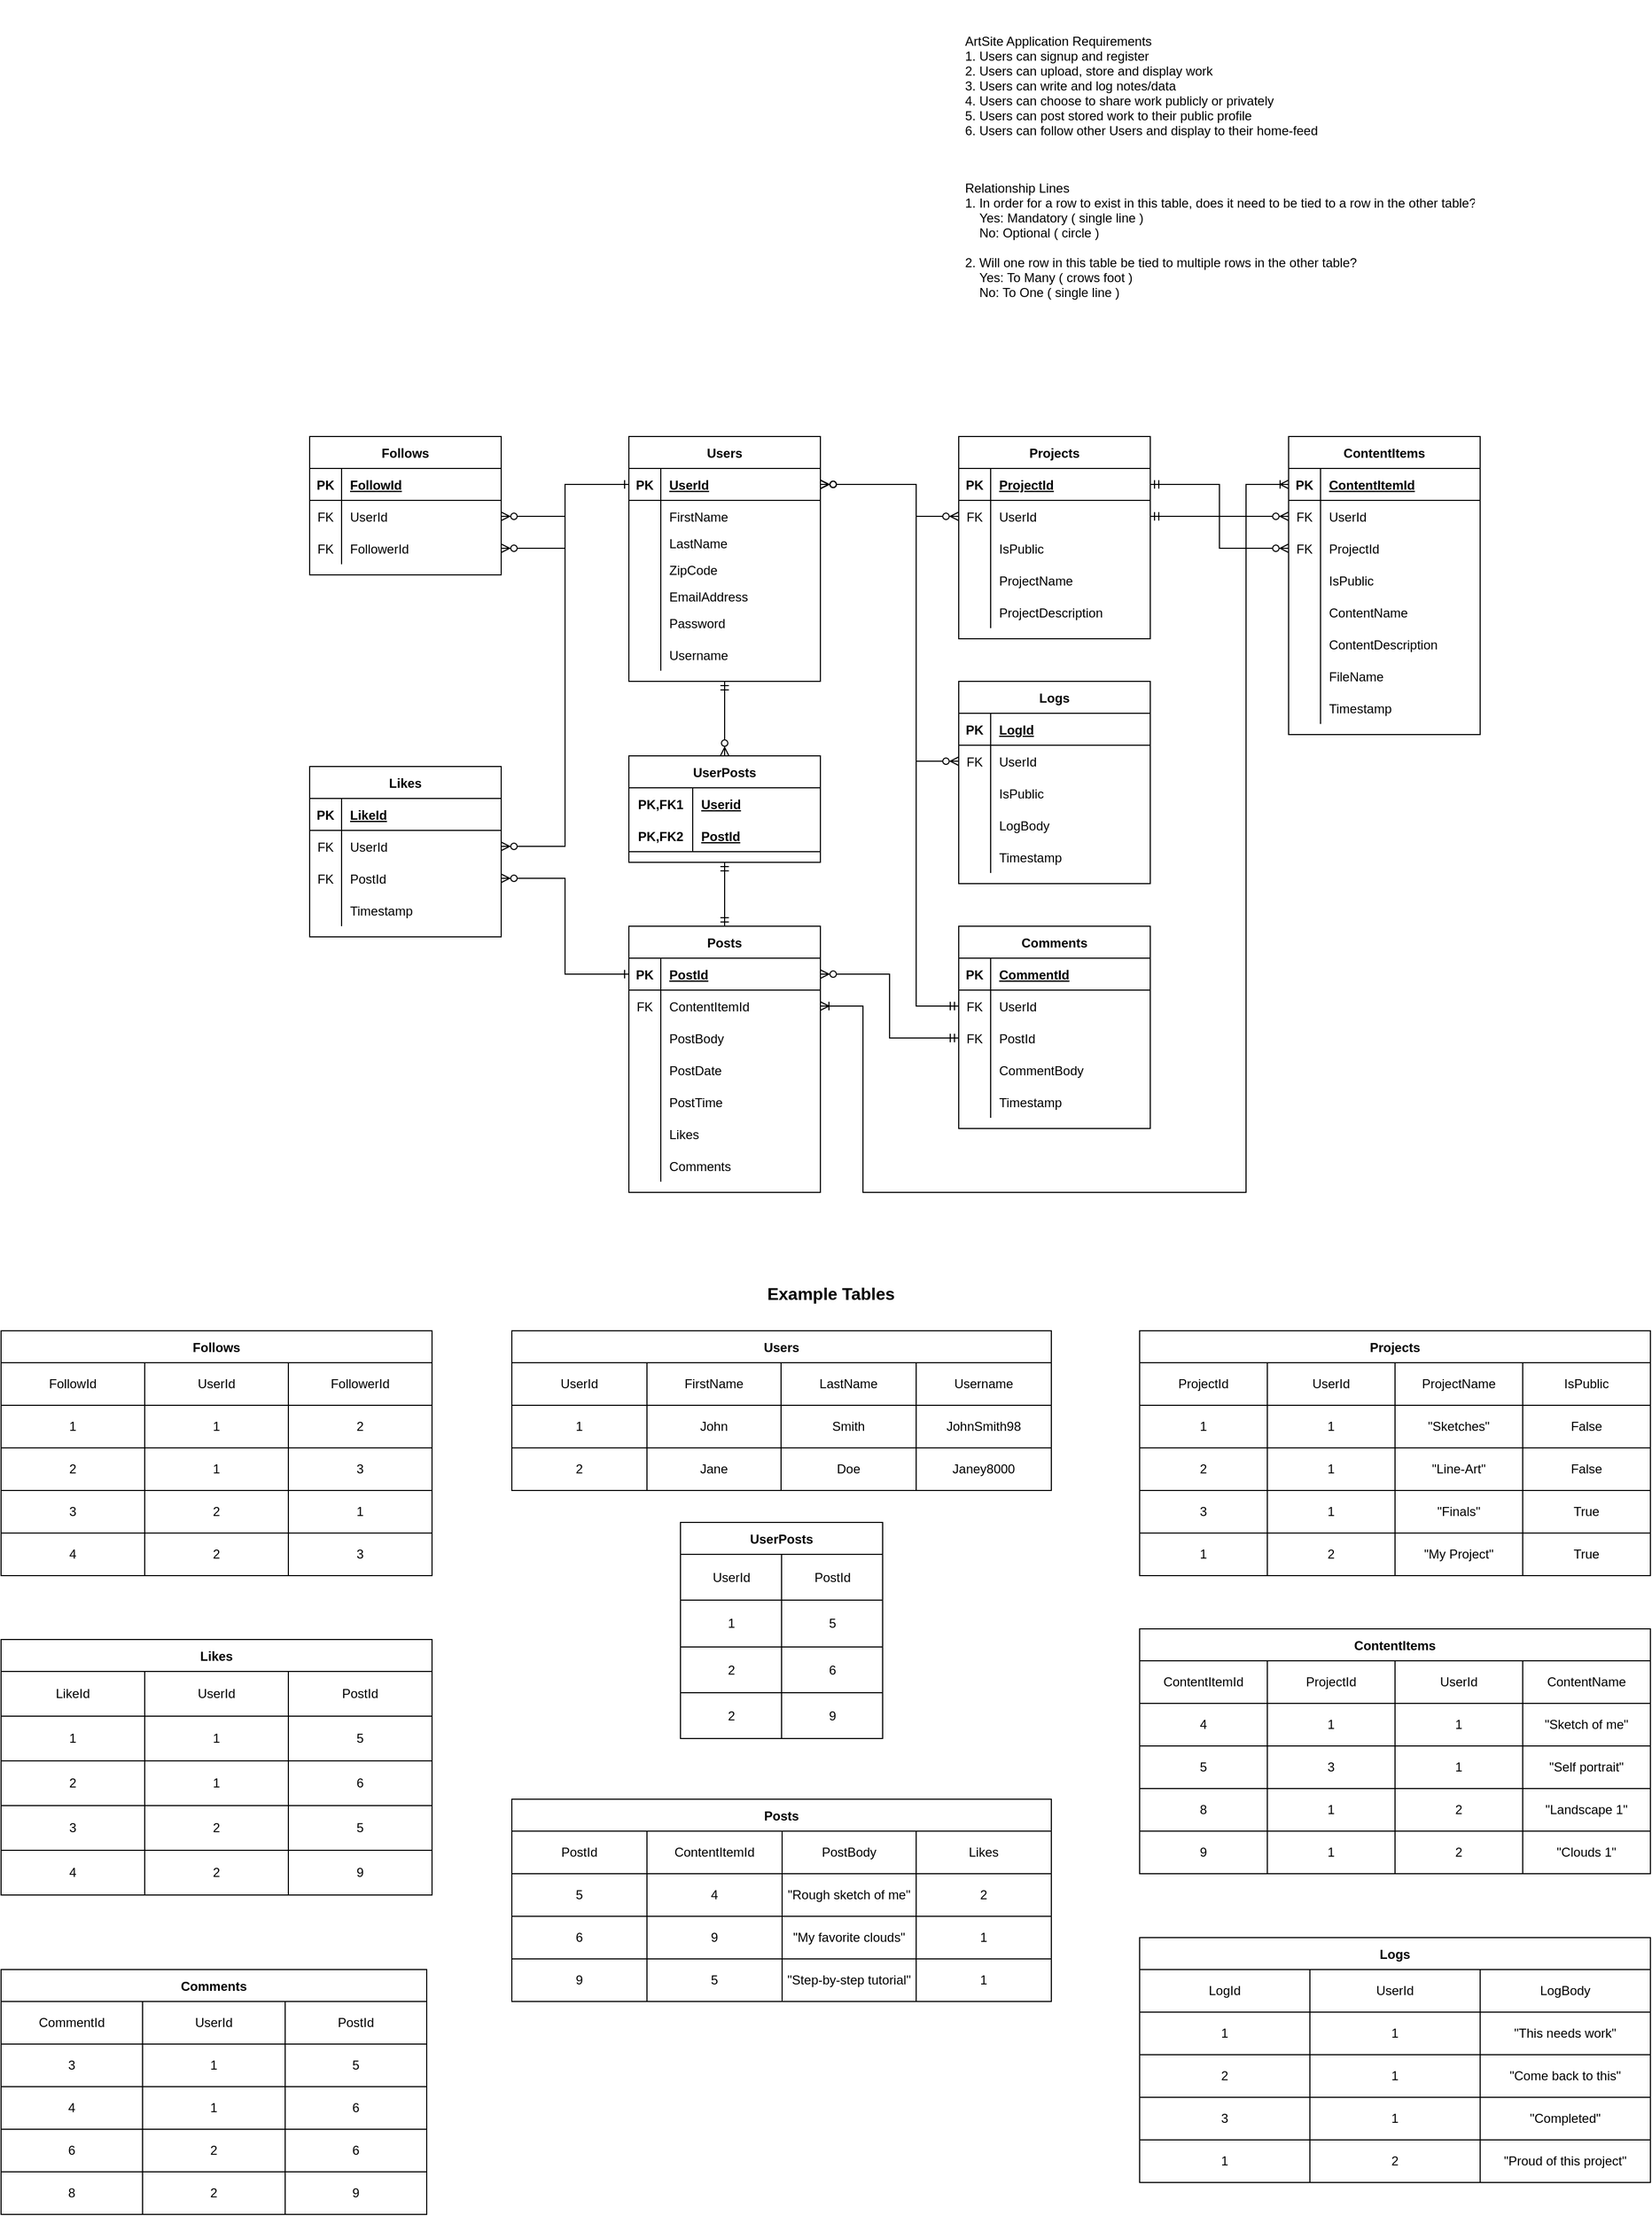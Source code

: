 <mxfile version="20.2.7" type="github">
  <diagram id="R2lEEEUBdFMjLlhIrx00" name="Page-1">
    <mxGraphModel dx="1999" dy="941" grid="1" gridSize="10" guides="1" tooltips="1" connect="1" arrows="1" fold="1" page="1" pageScale="1" pageWidth="850" pageHeight="1100" math="0" shadow="0" extFonts="Permanent Marker^https://fonts.googleapis.com/css?family=Permanent+Marker">
      <root>
        <mxCell id="0" />
        <mxCell id="1" parent="0" />
        <mxCell id="jESLk9yB7XmXYzahY4JK-166" style="edgeStyle=orthogonalEdgeStyle;rounded=0;orthogonalLoop=1;jettySize=auto;html=1;exitX=0.5;exitY=1;exitDx=0;exitDy=0;entryX=0.5;entryY=0;entryDx=0;entryDy=0;endArrow=ERzeroToMany;endFill=0;startArrow=ERmandOne;startFill=0;" edge="1" parent="1" source="jESLk9yB7XmXYzahY4JK-1" target="jESLk9yB7XmXYzahY4JK-104">
          <mxGeometry relative="1" as="geometry" />
        </mxCell>
        <mxCell id="jESLk9yB7XmXYzahY4JK-1" value="Users" style="shape=table;startSize=30;container=1;collapsible=1;childLayout=tableLayout;fixedRows=1;rowLines=0;fontStyle=1;align=center;resizeLast=1;" vertex="1" parent="1">
          <mxGeometry x="200" y="440" width="180" height="230" as="geometry" />
        </mxCell>
        <mxCell id="jESLk9yB7XmXYzahY4JK-2" value="" style="shape=tableRow;horizontal=0;startSize=0;swimlaneHead=0;swimlaneBody=0;fillColor=none;collapsible=0;dropTarget=0;points=[[0,0.5],[1,0.5]];portConstraint=eastwest;top=0;left=0;right=0;bottom=1;" vertex="1" parent="jESLk9yB7XmXYzahY4JK-1">
          <mxGeometry y="30" width="180" height="30" as="geometry" />
        </mxCell>
        <mxCell id="jESLk9yB7XmXYzahY4JK-3" value="PK" style="shape=partialRectangle;connectable=0;fillColor=none;top=0;left=0;bottom=0;right=0;fontStyle=1;overflow=hidden;" vertex="1" parent="jESLk9yB7XmXYzahY4JK-2">
          <mxGeometry width="30" height="30" as="geometry">
            <mxRectangle width="30" height="30" as="alternateBounds" />
          </mxGeometry>
        </mxCell>
        <mxCell id="jESLk9yB7XmXYzahY4JK-4" value="UserId" style="shape=partialRectangle;connectable=0;fillColor=none;top=0;left=0;bottom=0;right=0;align=left;spacingLeft=6;fontStyle=5;overflow=hidden;" vertex="1" parent="jESLk9yB7XmXYzahY4JK-2">
          <mxGeometry x="30" width="150" height="30" as="geometry">
            <mxRectangle width="150" height="30" as="alternateBounds" />
          </mxGeometry>
        </mxCell>
        <mxCell id="jESLk9yB7XmXYzahY4JK-5" value="" style="shape=tableRow;horizontal=0;startSize=0;swimlaneHead=0;swimlaneBody=0;fillColor=none;collapsible=0;dropTarget=0;points=[[0,0.5],[1,0.5]];portConstraint=eastwest;top=0;left=0;right=0;bottom=0;" vertex="1" parent="jESLk9yB7XmXYzahY4JK-1">
          <mxGeometry y="60" width="180" height="30" as="geometry" />
        </mxCell>
        <mxCell id="jESLk9yB7XmXYzahY4JK-6" value="" style="shape=partialRectangle;connectable=0;fillColor=none;top=0;left=0;bottom=0;right=0;editable=1;overflow=hidden;" vertex="1" parent="jESLk9yB7XmXYzahY4JK-5">
          <mxGeometry width="30" height="30" as="geometry">
            <mxRectangle width="30" height="30" as="alternateBounds" />
          </mxGeometry>
        </mxCell>
        <mxCell id="jESLk9yB7XmXYzahY4JK-7" value="FirstName" style="shape=partialRectangle;connectable=0;fillColor=none;top=0;left=0;bottom=0;right=0;align=left;spacingLeft=6;overflow=hidden;" vertex="1" parent="jESLk9yB7XmXYzahY4JK-5">
          <mxGeometry x="30" width="150" height="30" as="geometry">
            <mxRectangle width="150" height="30" as="alternateBounds" />
          </mxGeometry>
        </mxCell>
        <mxCell id="jESLk9yB7XmXYzahY4JK-8" value="" style="shape=tableRow;horizontal=0;startSize=0;swimlaneHead=0;swimlaneBody=0;fillColor=none;collapsible=0;dropTarget=0;points=[[0,0.5],[1,0.5]];portConstraint=eastwest;top=0;left=0;right=0;bottom=0;" vertex="1" parent="jESLk9yB7XmXYzahY4JK-1">
          <mxGeometry y="90" width="180" height="20" as="geometry" />
        </mxCell>
        <mxCell id="jESLk9yB7XmXYzahY4JK-9" value="" style="shape=partialRectangle;connectable=0;fillColor=none;top=0;left=0;bottom=0;right=0;editable=1;overflow=hidden;" vertex="1" parent="jESLk9yB7XmXYzahY4JK-8">
          <mxGeometry width="30" height="20" as="geometry">
            <mxRectangle width="30" height="20" as="alternateBounds" />
          </mxGeometry>
        </mxCell>
        <mxCell id="jESLk9yB7XmXYzahY4JK-10" value="LastName" style="shape=partialRectangle;connectable=0;fillColor=none;top=0;left=0;bottom=0;right=0;align=left;spacingLeft=6;overflow=hidden;" vertex="1" parent="jESLk9yB7XmXYzahY4JK-8">
          <mxGeometry x="30" width="150" height="20" as="geometry">
            <mxRectangle width="150" height="20" as="alternateBounds" />
          </mxGeometry>
        </mxCell>
        <mxCell id="jESLk9yB7XmXYzahY4JK-11" value="" style="shape=tableRow;horizontal=0;startSize=0;swimlaneHead=0;swimlaneBody=0;fillColor=none;collapsible=0;dropTarget=0;points=[[0,0.5],[1,0.5]];portConstraint=eastwest;top=0;left=0;right=0;bottom=0;" vertex="1" parent="jESLk9yB7XmXYzahY4JK-1">
          <mxGeometry y="110" width="180" height="30" as="geometry" />
        </mxCell>
        <mxCell id="jESLk9yB7XmXYzahY4JK-12" value="" style="shape=partialRectangle;connectable=0;fillColor=none;top=0;left=0;bottom=0;right=0;editable=1;overflow=hidden;" vertex="1" parent="jESLk9yB7XmXYzahY4JK-11">
          <mxGeometry width="30" height="30" as="geometry">
            <mxRectangle width="30" height="30" as="alternateBounds" />
          </mxGeometry>
        </mxCell>
        <mxCell id="jESLk9yB7XmXYzahY4JK-13" value="ZipCode" style="shape=partialRectangle;connectable=0;fillColor=none;top=0;left=0;bottom=0;right=0;align=left;spacingLeft=6;overflow=hidden;" vertex="1" parent="jESLk9yB7XmXYzahY4JK-11">
          <mxGeometry x="30" width="150" height="30" as="geometry">
            <mxRectangle width="150" height="30" as="alternateBounds" />
          </mxGeometry>
        </mxCell>
        <mxCell id="jESLk9yB7XmXYzahY4JK-18" value="" style="shape=tableRow;horizontal=0;startSize=0;swimlaneHead=0;swimlaneBody=0;fillColor=none;collapsible=0;dropTarget=0;points=[[0,0.5],[1,0.5]];portConstraint=eastwest;top=0;left=0;right=0;bottom=0;" vertex="1" parent="jESLk9yB7XmXYzahY4JK-1">
          <mxGeometry y="140" width="180" height="20" as="geometry" />
        </mxCell>
        <mxCell id="jESLk9yB7XmXYzahY4JK-19" value="" style="shape=partialRectangle;connectable=0;fillColor=none;top=0;left=0;bottom=0;right=0;editable=1;overflow=hidden;" vertex="1" parent="jESLk9yB7XmXYzahY4JK-18">
          <mxGeometry width="30" height="20" as="geometry">
            <mxRectangle width="30" height="20" as="alternateBounds" />
          </mxGeometry>
        </mxCell>
        <mxCell id="jESLk9yB7XmXYzahY4JK-20" value="EmailAddress" style="shape=partialRectangle;connectable=0;fillColor=none;top=0;left=0;bottom=0;right=0;align=left;spacingLeft=6;overflow=hidden;" vertex="1" parent="jESLk9yB7XmXYzahY4JK-18">
          <mxGeometry x="30" width="150" height="20" as="geometry">
            <mxRectangle width="150" height="20" as="alternateBounds" />
          </mxGeometry>
        </mxCell>
        <mxCell id="jESLk9yB7XmXYzahY4JK-190" value="" style="shape=tableRow;horizontal=0;startSize=0;swimlaneHead=0;swimlaneBody=0;fillColor=none;collapsible=0;dropTarget=0;points=[[0,0.5],[1,0.5]];portConstraint=eastwest;top=0;left=0;right=0;bottom=0;" vertex="1" parent="jESLk9yB7XmXYzahY4JK-1">
          <mxGeometry y="160" width="180" height="30" as="geometry" />
        </mxCell>
        <mxCell id="jESLk9yB7XmXYzahY4JK-191" value="" style="shape=partialRectangle;connectable=0;fillColor=none;top=0;left=0;bottom=0;right=0;editable=1;overflow=hidden;" vertex="1" parent="jESLk9yB7XmXYzahY4JK-190">
          <mxGeometry width="30" height="30" as="geometry">
            <mxRectangle width="30" height="30" as="alternateBounds" />
          </mxGeometry>
        </mxCell>
        <mxCell id="jESLk9yB7XmXYzahY4JK-192" value="Password" style="shape=partialRectangle;connectable=0;fillColor=none;top=0;left=0;bottom=0;right=0;align=left;spacingLeft=6;overflow=hidden;" vertex="1" parent="jESLk9yB7XmXYzahY4JK-190">
          <mxGeometry x="30" width="150" height="30" as="geometry">
            <mxRectangle width="150" height="30" as="alternateBounds" />
          </mxGeometry>
        </mxCell>
        <mxCell id="jESLk9yB7XmXYzahY4JK-369" value="" style="shape=tableRow;horizontal=0;startSize=0;swimlaneHead=0;swimlaneBody=0;fillColor=none;collapsible=0;dropTarget=0;points=[[0,0.5],[1,0.5]];portConstraint=eastwest;top=0;left=0;right=0;bottom=0;" vertex="1" parent="jESLk9yB7XmXYzahY4JK-1">
          <mxGeometry y="190" width="180" height="30" as="geometry" />
        </mxCell>
        <mxCell id="jESLk9yB7XmXYzahY4JK-370" value="" style="shape=partialRectangle;connectable=0;fillColor=none;top=0;left=0;bottom=0;right=0;editable=1;overflow=hidden;" vertex="1" parent="jESLk9yB7XmXYzahY4JK-369">
          <mxGeometry width="30" height="30" as="geometry">
            <mxRectangle width="30" height="30" as="alternateBounds" />
          </mxGeometry>
        </mxCell>
        <mxCell id="jESLk9yB7XmXYzahY4JK-371" value="Username" style="shape=partialRectangle;connectable=0;fillColor=none;top=0;left=0;bottom=0;right=0;align=left;spacingLeft=6;overflow=hidden;" vertex="1" parent="jESLk9yB7XmXYzahY4JK-369">
          <mxGeometry x="30" width="150" height="30" as="geometry">
            <mxRectangle width="150" height="30" as="alternateBounds" />
          </mxGeometry>
        </mxCell>
        <mxCell id="jESLk9yB7XmXYzahY4JK-14" value="ArtSite Application Requirements&#xa;1. Users can signup and register&#xa;2. Users can upload, store and display work&#xa;3. Users can write and log notes/data&#xa;4. Users can choose to share work publicly or privately&#xa;5. Users can post stored work to their public profile&#xa;6. Users can follow other Users and display to their home-feed" style="text;strokeColor=none;fillColor=none;align=left;verticalAlign=middle;spacingLeft=4;spacingRight=4;overflow=hidden;points=[[0,0.5],[1,0.5]];portConstraint=eastwest;rotatable=0;fontStyle=0" vertex="1" parent="1">
          <mxGeometry x="510" y="30" width="360" height="160" as="geometry" />
        </mxCell>
        <mxCell id="jESLk9yB7XmXYzahY4JK-21" value="Relationship Lines&#xa;1. In order for a row to exist in this table, does it need to be tied to a row in the other table?&#xa;    Yes: Mandatory ( single line )&#xa;    No: Optional ( circle )&#xa;&#xa;2. Will one row in this table be tied to multiple rows in the other table?&#xa;    Yes: To Many ( crows foot )&#xa;    No: To One ( single line )" style="text;strokeColor=none;fillColor=none;align=left;verticalAlign=middle;spacingLeft=4;spacingRight=4;overflow=hidden;points=[[0,0.5],[1,0.5]];portConstraint=eastwest;rotatable=0;" vertex="1" parent="1">
          <mxGeometry x="510" y="190" width="490" height="130" as="geometry" />
        </mxCell>
        <mxCell id="jESLk9yB7XmXYzahY4JK-22" value="Logs" style="shape=table;startSize=30;container=1;collapsible=1;childLayout=tableLayout;fixedRows=1;rowLines=0;fontStyle=1;align=center;resizeLast=1;" vertex="1" parent="1">
          <mxGeometry x="510" y="670" width="180" height="190" as="geometry" />
        </mxCell>
        <mxCell id="jESLk9yB7XmXYzahY4JK-23" value="" style="shape=tableRow;horizontal=0;startSize=0;swimlaneHead=0;swimlaneBody=0;fillColor=none;collapsible=0;dropTarget=0;points=[[0,0.5],[1,0.5]];portConstraint=eastwest;top=0;left=0;right=0;bottom=1;" vertex="1" parent="jESLk9yB7XmXYzahY4JK-22">
          <mxGeometry y="30" width="180" height="30" as="geometry" />
        </mxCell>
        <mxCell id="jESLk9yB7XmXYzahY4JK-24" value="PK" style="shape=partialRectangle;connectable=0;fillColor=none;top=0;left=0;bottom=0;right=0;fontStyle=1;overflow=hidden;" vertex="1" parent="jESLk9yB7XmXYzahY4JK-23">
          <mxGeometry width="30" height="30" as="geometry">
            <mxRectangle width="30" height="30" as="alternateBounds" />
          </mxGeometry>
        </mxCell>
        <mxCell id="jESLk9yB7XmXYzahY4JK-25" value="LogId" style="shape=partialRectangle;connectable=0;fillColor=none;top=0;left=0;bottom=0;right=0;align=left;spacingLeft=6;fontStyle=5;overflow=hidden;" vertex="1" parent="jESLk9yB7XmXYzahY4JK-23">
          <mxGeometry x="30" width="150" height="30" as="geometry">
            <mxRectangle width="150" height="30" as="alternateBounds" />
          </mxGeometry>
        </mxCell>
        <mxCell id="jESLk9yB7XmXYzahY4JK-205" value="" style="shape=tableRow;horizontal=0;startSize=0;swimlaneHead=0;swimlaneBody=0;fillColor=none;collapsible=0;dropTarget=0;points=[[0,0.5],[1,0.5]];portConstraint=eastwest;top=0;left=0;right=0;bottom=0;" vertex="1" parent="jESLk9yB7XmXYzahY4JK-22">
          <mxGeometry y="60" width="180" height="30" as="geometry" />
        </mxCell>
        <mxCell id="jESLk9yB7XmXYzahY4JK-206" value="FK" style="shape=partialRectangle;connectable=0;fillColor=none;top=0;left=0;bottom=0;right=0;editable=1;overflow=hidden;" vertex="1" parent="jESLk9yB7XmXYzahY4JK-205">
          <mxGeometry width="30" height="30" as="geometry">
            <mxRectangle width="30" height="30" as="alternateBounds" />
          </mxGeometry>
        </mxCell>
        <mxCell id="jESLk9yB7XmXYzahY4JK-207" value="UserId" style="shape=partialRectangle;connectable=0;fillColor=none;top=0;left=0;bottom=0;right=0;align=left;spacingLeft=6;overflow=hidden;" vertex="1" parent="jESLk9yB7XmXYzahY4JK-205">
          <mxGeometry x="30" width="150" height="30" as="geometry">
            <mxRectangle width="150" height="30" as="alternateBounds" />
          </mxGeometry>
        </mxCell>
        <mxCell id="jESLk9yB7XmXYzahY4JK-26" value="" style="shape=tableRow;horizontal=0;startSize=0;swimlaneHead=0;swimlaneBody=0;fillColor=none;collapsible=0;dropTarget=0;points=[[0,0.5],[1,0.5]];portConstraint=eastwest;top=0;left=0;right=0;bottom=0;" vertex="1" parent="jESLk9yB7XmXYzahY4JK-22">
          <mxGeometry y="90" width="180" height="30" as="geometry" />
        </mxCell>
        <mxCell id="jESLk9yB7XmXYzahY4JK-27" value="" style="shape=partialRectangle;connectable=0;fillColor=none;top=0;left=0;bottom=0;right=0;editable=1;overflow=hidden;" vertex="1" parent="jESLk9yB7XmXYzahY4JK-26">
          <mxGeometry width="30" height="30" as="geometry">
            <mxRectangle width="30" height="30" as="alternateBounds" />
          </mxGeometry>
        </mxCell>
        <mxCell id="jESLk9yB7XmXYzahY4JK-28" value="IsPublic" style="shape=partialRectangle;connectable=0;fillColor=none;top=0;left=0;bottom=0;right=0;align=left;spacingLeft=6;overflow=hidden;" vertex="1" parent="jESLk9yB7XmXYzahY4JK-26">
          <mxGeometry x="30" width="150" height="30" as="geometry">
            <mxRectangle width="150" height="30" as="alternateBounds" />
          </mxGeometry>
        </mxCell>
        <mxCell id="jESLk9yB7XmXYzahY4JK-29" value="" style="shape=tableRow;horizontal=0;startSize=0;swimlaneHead=0;swimlaneBody=0;fillColor=none;collapsible=0;dropTarget=0;points=[[0,0.5],[1,0.5]];portConstraint=eastwest;top=0;left=0;right=0;bottom=0;" vertex="1" parent="jESLk9yB7XmXYzahY4JK-22">
          <mxGeometry y="120" width="180" height="30" as="geometry" />
        </mxCell>
        <mxCell id="jESLk9yB7XmXYzahY4JK-30" value="" style="shape=partialRectangle;connectable=0;fillColor=none;top=0;left=0;bottom=0;right=0;editable=1;overflow=hidden;" vertex="1" parent="jESLk9yB7XmXYzahY4JK-29">
          <mxGeometry width="30" height="30" as="geometry">
            <mxRectangle width="30" height="30" as="alternateBounds" />
          </mxGeometry>
        </mxCell>
        <mxCell id="jESLk9yB7XmXYzahY4JK-31" value="LogBody" style="shape=partialRectangle;connectable=0;fillColor=none;top=0;left=0;bottom=0;right=0;align=left;spacingLeft=6;overflow=hidden;" vertex="1" parent="jESLk9yB7XmXYzahY4JK-29">
          <mxGeometry x="30" width="150" height="30" as="geometry">
            <mxRectangle width="150" height="30" as="alternateBounds" />
          </mxGeometry>
        </mxCell>
        <mxCell id="jESLk9yB7XmXYzahY4JK-98" value="" style="shape=tableRow;horizontal=0;startSize=0;swimlaneHead=0;swimlaneBody=0;fillColor=none;collapsible=0;dropTarget=0;points=[[0,0.5],[1,0.5]];portConstraint=eastwest;top=0;left=0;right=0;bottom=0;" vertex="1" parent="jESLk9yB7XmXYzahY4JK-22">
          <mxGeometry y="150" width="180" height="30" as="geometry" />
        </mxCell>
        <mxCell id="jESLk9yB7XmXYzahY4JK-99" value="" style="shape=partialRectangle;connectable=0;fillColor=none;top=0;left=0;bottom=0;right=0;editable=1;overflow=hidden;" vertex="1" parent="jESLk9yB7XmXYzahY4JK-98">
          <mxGeometry width="30" height="30" as="geometry">
            <mxRectangle width="30" height="30" as="alternateBounds" />
          </mxGeometry>
        </mxCell>
        <mxCell id="jESLk9yB7XmXYzahY4JK-100" value="Timestamp" style="shape=partialRectangle;connectable=0;fillColor=none;top=0;left=0;bottom=0;right=0;align=left;spacingLeft=6;overflow=hidden;" vertex="1" parent="jESLk9yB7XmXYzahY4JK-98">
          <mxGeometry x="30" width="150" height="30" as="geometry">
            <mxRectangle width="150" height="30" as="alternateBounds" />
          </mxGeometry>
        </mxCell>
        <mxCell id="jESLk9yB7XmXYzahY4JK-35" value="Projects" style="shape=table;startSize=30;container=1;collapsible=1;childLayout=tableLayout;fixedRows=1;rowLines=0;fontStyle=1;align=center;resizeLast=1;" vertex="1" parent="1">
          <mxGeometry x="510" y="440" width="180" height="190" as="geometry" />
        </mxCell>
        <mxCell id="jESLk9yB7XmXYzahY4JK-36" value="" style="shape=tableRow;horizontal=0;startSize=0;swimlaneHead=0;swimlaneBody=0;fillColor=none;collapsible=0;dropTarget=0;points=[[0,0.5],[1,0.5]];portConstraint=eastwest;top=0;left=0;right=0;bottom=1;" vertex="1" parent="jESLk9yB7XmXYzahY4JK-35">
          <mxGeometry y="30" width="180" height="30" as="geometry" />
        </mxCell>
        <mxCell id="jESLk9yB7XmXYzahY4JK-37" value="PK" style="shape=partialRectangle;connectable=0;fillColor=none;top=0;left=0;bottom=0;right=0;fontStyle=1;overflow=hidden;" vertex="1" parent="jESLk9yB7XmXYzahY4JK-36">
          <mxGeometry width="30" height="30" as="geometry">
            <mxRectangle width="30" height="30" as="alternateBounds" />
          </mxGeometry>
        </mxCell>
        <mxCell id="jESLk9yB7XmXYzahY4JK-38" value="ProjectId" style="shape=partialRectangle;connectable=0;fillColor=none;top=0;left=0;bottom=0;right=0;align=left;spacingLeft=6;fontStyle=5;overflow=hidden;" vertex="1" parent="jESLk9yB7XmXYzahY4JK-36">
          <mxGeometry x="30" width="150" height="30" as="geometry">
            <mxRectangle width="150" height="30" as="alternateBounds" />
          </mxGeometry>
        </mxCell>
        <mxCell id="jESLk9yB7XmXYzahY4JK-196" value="" style="shape=tableRow;horizontal=0;startSize=0;swimlaneHead=0;swimlaneBody=0;fillColor=none;collapsible=0;dropTarget=0;points=[[0,0.5],[1,0.5]];portConstraint=eastwest;top=0;left=0;right=0;bottom=0;" vertex="1" parent="jESLk9yB7XmXYzahY4JK-35">
          <mxGeometry y="60" width="180" height="30" as="geometry" />
        </mxCell>
        <mxCell id="jESLk9yB7XmXYzahY4JK-197" value="FK" style="shape=partialRectangle;connectable=0;fillColor=none;top=0;left=0;bottom=0;right=0;editable=1;overflow=hidden;" vertex="1" parent="jESLk9yB7XmXYzahY4JK-196">
          <mxGeometry width="30" height="30" as="geometry">
            <mxRectangle width="30" height="30" as="alternateBounds" />
          </mxGeometry>
        </mxCell>
        <mxCell id="jESLk9yB7XmXYzahY4JK-198" value="UserId" style="shape=partialRectangle;connectable=0;fillColor=none;top=0;left=0;bottom=0;right=0;align=left;spacingLeft=6;overflow=hidden;" vertex="1" parent="jESLk9yB7XmXYzahY4JK-196">
          <mxGeometry x="30" width="150" height="30" as="geometry">
            <mxRectangle width="150" height="30" as="alternateBounds" />
          </mxGeometry>
        </mxCell>
        <mxCell id="jESLk9yB7XmXYzahY4JK-39" value="" style="shape=tableRow;horizontal=0;startSize=0;swimlaneHead=0;swimlaneBody=0;fillColor=none;collapsible=0;dropTarget=0;points=[[0,0.5],[1,0.5]];portConstraint=eastwest;top=0;left=0;right=0;bottom=0;" vertex="1" parent="jESLk9yB7XmXYzahY4JK-35">
          <mxGeometry y="90" width="180" height="30" as="geometry" />
        </mxCell>
        <mxCell id="jESLk9yB7XmXYzahY4JK-40" value="" style="shape=partialRectangle;connectable=0;fillColor=none;top=0;left=0;bottom=0;right=0;editable=1;overflow=hidden;" vertex="1" parent="jESLk9yB7XmXYzahY4JK-39">
          <mxGeometry width="30" height="30" as="geometry">
            <mxRectangle width="30" height="30" as="alternateBounds" />
          </mxGeometry>
        </mxCell>
        <mxCell id="jESLk9yB7XmXYzahY4JK-41" value="IsPublic" style="shape=partialRectangle;connectable=0;fillColor=none;top=0;left=0;bottom=0;right=0;align=left;spacingLeft=6;overflow=hidden;" vertex="1" parent="jESLk9yB7XmXYzahY4JK-39">
          <mxGeometry x="30" width="150" height="30" as="geometry">
            <mxRectangle width="150" height="30" as="alternateBounds" />
          </mxGeometry>
        </mxCell>
        <mxCell id="jESLk9yB7XmXYzahY4JK-181" value="" style="shape=tableRow;horizontal=0;startSize=0;swimlaneHead=0;swimlaneBody=0;fillColor=none;collapsible=0;dropTarget=0;points=[[0,0.5],[1,0.5]];portConstraint=eastwest;top=0;left=0;right=0;bottom=0;" vertex="1" parent="jESLk9yB7XmXYzahY4JK-35">
          <mxGeometry y="120" width="180" height="30" as="geometry" />
        </mxCell>
        <mxCell id="jESLk9yB7XmXYzahY4JK-182" value="" style="shape=partialRectangle;connectable=0;fillColor=none;top=0;left=0;bottom=0;right=0;editable=1;overflow=hidden;" vertex="1" parent="jESLk9yB7XmXYzahY4JK-181">
          <mxGeometry width="30" height="30" as="geometry">
            <mxRectangle width="30" height="30" as="alternateBounds" />
          </mxGeometry>
        </mxCell>
        <mxCell id="jESLk9yB7XmXYzahY4JK-183" value="ProjectName" style="shape=partialRectangle;connectable=0;fillColor=none;top=0;left=0;bottom=0;right=0;align=left;spacingLeft=6;overflow=hidden;" vertex="1" parent="jESLk9yB7XmXYzahY4JK-181">
          <mxGeometry x="30" width="150" height="30" as="geometry">
            <mxRectangle width="150" height="30" as="alternateBounds" />
          </mxGeometry>
        </mxCell>
        <mxCell id="jESLk9yB7XmXYzahY4JK-184" value="" style="shape=tableRow;horizontal=0;startSize=0;swimlaneHead=0;swimlaneBody=0;fillColor=none;collapsible=0;dropTarget=0;points=[[0,0.5],[1,0.5]];portConstraint=eastwest;top=0;left=0;right=0;bottom=0;" vertex="1" parent="jESLk9yB7XmXYzahY4JK-35">
          <mxGeometry y="150" width="180" height="30" as="geometry" />
        </mxCell>
        <mxCell id="jESLk9yB7XmXYzahY4JK-185" value="" style="shape=partialRectangle;connectable=0;fillColor=none;top=0;left=0;bottom=0;right=0;editable=1;overflow=hidden;" vertex="1" parent="jESLk9yB7XmXYzahY4JK-184">
          <mxGeometry width="30" height="30" as="geometry">
            <mxRectangle width="30" height="30" as="alternateBounds" />
          </mxGeometry>
        </mxCell>
        <mxCell id="jESLk9yB7XmXYzahY4JK-186" value="ProjectDescription" style="shape=partialRectangle;connectable=0;fillColor=none;top=0;left=0;bottom=0;right=0;align=left;spacingLeft=6;overflow=hidden;" vertex="1" parent="jESLk9yB7XmXYzahY4JK-184">
          <mxGeometry x="30" width="150" height="30" as="geometry">
            <mxRectangle width="150" height="30" as="alternateBounds" />
          </mxGeometry>
        </mxCell>
        <mxCell id="jESLk9yB7XmXYzahY4JK-48" value="ContentItems" style="shape=table;startSize=30;container=1;collapsible=1;childLayout=tableLayout;fixedRows=1;rowLines=0;fontStyle=1;align=center;resizeLast=1;" vertex="1" parent="1">
          <mxGeometry x="820" y="440" width="180" height="280" as="geometry" />
        </mxCell>
        <mxCell id="jESLk9yB7XmXYzahY4JK-49" value="" style="shape=tableRow;horizontal=0;startSize=0;swimlaneHead=0;swimlaneBody=0;fillColor=none;collapsible=0;dropTarget=0;points=[[0,0.5],[1,0.5]];portConstraint=eastwest;top=0;left=0;right=0;bottom=1;" vertex="1" parent="jESLk9yB7XmXYzahY4JK-48">
          <mxGeometry y="30" width="180" height="30" as="geometry" />
        </mxCell>
        <mxCell id="jESLk9yB7XmXYzahY4JK-50" value="PK" style="shape=partialRectangle;connectable=0;fillColor=none;top=0;left=0;bottom=0;right=0;fontStyle=1;overflow=hidden;" vertex="1" parent="jESLk9yB7XmXYzahY4JK-49">
          <mxGeometry width="30" height="30" as="geometry">
            <mxRectangle width="30" height="30" as="alternateBounds" />
          </mxGeometry>
        </mxCell>
        <mxCell id="jESLk9yB7XmXYzahY4JK-51" value="ContentItemId" style="shape=partialRectangle;connectable=0;fillColor=none;top=0;left=0;bottom=0;right=0;align=left;spacingLeft=6;fontStyle=5;overflow=hidden;" vertex="1" parent="jESLk9yB7XmXYzahY4JK-49">
          <mxGeometry x="30" width="150" height="30" as="geometry">
            <mxRectangle width="150" height="30" as="alternateBounds" />
          </mxGeometry>
        </mxCell>
        <mxCell id="jESLk9yB7XmXYzahY4JK-52" value="" style="shape=tableRow;horizontal=0;startSize=0;swimlaneHead=0;swimlaneBody=0;fillColor=none;collapsible=0;dropTarget=0;points=[[0,0.5],[1,0.5]];portConstraint=eastwest;top=0;left=0;right=0;bottom=0;" vertex="1" parent="jESLk9yB7XmXYzahY4JK-48">
          <mxGeometry y="60" width="180" height="30" as="geometry" />
        </mxCell>
        <mxCell id="jESLk9yB7XmXYzahY4JK-53" value="FK" style="shape=partialRectangle;connectable=0;fillColor=none;top=0;left=0;bottom=0;right=0;editable=1;overflow=hidden;" vertex="1" parent="jESLk9yB7XmXYzahY4JK-52">
          <mxGeometry width="30" height="30" as="geometry">
            <mxRectangle width="30" height="30" as="alternateBounds" />
          </mxGeometry>
        </mxCell>
        <mxCell id="jESLk9yB7XmXYzahY4JK-54" value="UserId" style="shape=partialRectangle;connectable=0;fillColor=none;top=0;left=0;bottom=0;right=0;align=left;spacingLeft=6;overflow=hidden;" vertex="1" parent="jESLk9yB7XmXYzahY4JK-52">
          <mxGeometry x="30" width="150" height="30" as="geometry">
            <mxRectangle width="150" height="30" as="alternateBounds" />
          </mxGeometry>
        </mxCell>
        <mxCell id="jESLk9yB7XmXYzahY4JK-261" value="" style="shape=tableRow;horizontal=0;startSize=0;swimlaneHead=0;swimlaneBody=0;fillColor=none;collapsible=0;dropTarget=0;points=[[0,0.5],[1,0.5]];portConstraint=eastwest;top=0;left=0;right=0;bottom=0;" vertex="1" parent="jESLk9yB7XmXYzahY4JK-48">
          <mxGeometry y="90" width="180" height="30" as="geometry" />
        </mxCell>
        <mxCell id="jESLk9yB7XmXYzahY4JK-262" value="FK" style="shape=partialRectangle;connectable=0;fillColor=none;top=0;left=0;bottom=0;right=0;editable=1;overflow=hidden;" vertex="1" parent="jESLk9yB7XmXYzahY4JK-261">
          <mxGeometry width="30" height="30" as="geometry">
            <mxRectangle width="30" height="30" as="alternateBounds" />
          </mxGeometry>
        </mxCell>
        <mxCell id="jESLk9yB7XmXYzahY4JK-263" value="ProjectId" style="shape=partialRectangle;connectable=0;fillColor=none;top=0;left=0;bottom=0;right=0;align=left;spacingLeft=6;overflow=hidden;" vertex="1" parent="jESLk9yB7XmXYzahY4JK-261">
          <mxGeometry x="30" width="150" height="30" as="geometry">
            <mxRectangle width="150" height="30" as="alternateBounds" />
          </mxGeometry>
        </mxCell>
        <mxCell id="jESLk9yB7XmXYzahY4JK-208" value="" style="shape=tableRow;horizontal=0;startSize=0;swimlaneHead=0;swimlaneBody=0;fillColor=none;collapsible=0;dropTarget=0;points=[[0,0.5],[1,0.5]];portConstraint=eastwest;top=0;left=0;right=0;bottom=0;" vertex="1" parent="jESLk9yB7XmXYzahY4JK-48">
          <mxGeometry y="120" width="180" height="30" as="geometry" />
        </mxCell>
        <mxCell id="jESLk9yB7XmXYzahY4JK-209" value="" style="shape=partialRectangle;connectable=0;fillColor=none;top=0;left=0;bottom=0;right=0;editable=1;overflow=hidden;" vertex="1" parent="jESLk9yB7XmXYzahY4JK-208">
          <mxGeometry width="30" height="30" as="geometry">
            <mxRectangle width="30" height="30" as="alternateBounds" />
          </mxGeometry>
        </mxCell>
        <mxCell id="jESLk9yB7XmXYzahY4JK-210" value="IsPublic" style="shape=partialRectangle;connectable=0;fillColor=none;top=0;left=0;bottom=0;right=0;align=left;spacingLeft=6;overflow=hidden;" vertex="1" parent="jESLk9yB7XmXYzahY4JK-208">
          <mxGeometry x="30" width="150" height="30" as="geometry">
            <mxRectangle width="150" height="30" as="alternateBounds" />
          </mxGeometry>
        </mxCell>
        <mxCell id="jESLk9yB7XmXYzahY4JK-55" value="" style="shape=tableRow;horizontal=0;startSize=0;swimlaneHead=0;swimlaneBody=0;fillColor=none;collapsible=0;dropTarget=0;points=[[0,0.5],[1,0.5]];portConstraint=eastwest;top=0;left=0;right=0;bottom=0;" vertex="1" parent="jESLk9yB7XmXYzahY4JK-48">
          <mxGeometry y="150" width="180" height="30" as="geometry" />
        </mxCell>
        <mxCell id="jESLk9yB7XmXYzahY4JK-56" value="" style="shape=partialRectangle;connectable=0;fillColor=none;top=0;left=0;bottom=0;right=0;editable=1;overflow=hidden;" vertex="1" parent="jESLk9yB7XmXYzahY4JK-55">
          <mxGeometry width="30" height="30" as="geometry">
            <mxRectangle width="30" height="30" as="alternateBounds" />
          </mxGeometry>
        </mxCell>
        <mxCell id="jESLk9yB7XmXYzahY4JK-57" value="ContentName" style="shape=partialRectangle;connectable=0;fillColor=none;top=0;left=0;bottom=0;right=0;align=left;spacingLeft=6;overflow=hidden;" vertex="1" parent="jESLk9yB7XmXYzahY4JK-55">
          <mxGeometry x="30" width="150" height="30" as="geometry">
            <mxRectangle width="150" height="30" as="alternateBounds" />
          </mxGeometry>
        </mxCell>
        <mxCell id="jESLk9yB7XmXYzahY4JK-64" value="" style="shape=tableRow;horizontal=0;startSize=0;swimlaneHead=0;swimlaneBody=0;fillColor=none;collapsible=0;dropTarget=0;points=[[0,0.5],[1,0.5]];portConstraint=eastwest;top=0;left=0;right=0;bottom=0;" vertex="1" parent="jESLk9yB7XmXYzahY4JK-48">
          <mxGeometry y="180" width="180" height="30" as="geometry" />
        </mxCell>
        <mxCell id="jESLk9yB7XmXYzahY4JK-65" value="" style="shape=partialRectangle;connectable=0;fillColor=none;top=0;left=0;bottom=0;right=0;editable=1;overflow=hidden;" vertex="1" parent="jESLk9yB7XmXYzahY4JK-64">
          <mxGeometry width="30" height="30" as="geometry">
            <mxRectangle width="30" height="30" as="alternateBounds" />
          </mxGeometry>
        </mxCell>
        <mxCell id="jESLk9yB7XmXYzahY4JK-66" value="ContentDescription" style="shape=partialRectangle;connectable=0;fillColor=none;top=0;left=0;bottom=0;right=0;align=left;spacingLeft=6;overflow=hidden;" vertex="1" parent="jESLk9yB7XmXYzahY4JK-64">
          <mxGeometry x="30" width="150" height="30" as="geometry">
            <mxRectangle width="150" height="30" as="alternateBounds" />
          </mxGeometry>
        </mxCell>
        <mxCell id="jESLk9yB7XmXYzahY4JK-67" value="" style="shape=tableRow;horizontal=0;startSize=0;swimlaneHead=0;swimlaneBody=0;fillColor=none;collapsible=0;dropTarget=0;points=[[0,0.5],[1,0.5]];portConstraint=eastwest;top=0;left=0;right=0;bottom=0;" vertex="1" parent="jESLk9yB7XmXYzahY4JK-48">
          <mxGeometry y="210" width="180" height="30" as="geometry" />
        </mxCell>
        <mxCell id="jESLk9yB7XmXYzahY4JK-68" value="" style="shape=partialRectangle;connectable=0;fillColor=none;top=0;left=0;bottom=0;right=0;editable=1;overflow=hidden;" vertex="1" parent="jESLk9yB7XmXYzahY4JK-67">
          <mxGeometry width="30" height="30" as="geometry">
            <mxRectangle width="30" height="30" as="alternateBounds" />
          </mxGeometry>
        </mxCell>
        <mxCell id="jESLk9yB7XmXYzahY4JK-69" value="FileName" style="shape=partialRectangle;connectable=0;fillColor=none;top=0;left=0;bottom=0;right=0;align=left;spacingLeft=6;overflow=hidden;" vertex="1" parent="jESLk9yB7XmXYzahY4JK-67">
          <mxGeometry x="30" width="150" height="30" as="geometry">
            <mxRectangle width="150" height="30" as="alternateBounds" />
          </mxGeometry>
        </mxCell>
        <mxCell id="jESLk9yB7XmXYzahY4JK-58" value="" style="shape=tableRow;horizontal=0;startSize=0;swimlaneHead=0;swimlaneBody=0;fillColor=none;collapsible=0;dropTarget=0;points=[[0,0.5],[1,0.5]];portConstraint=eastwest;top=0;left=0;right=0;bottom=0;" vertex="1" parent="jESLk9yB7XmXYzahY4JK-48">
          <mxGeometry y="240" width="180" height="30" as="geometry" />
        </mxCell>
        <mxCell id="jESLk9yB7XmXYzahY4JK-59" value="" style="shape=partialRectangle;connectable=0;fillColor=none;top=0;left=0;bottom=0;right=0;editable=1;overflow=hidden;" vertex="1" parent="jESLk9yB7XmXYzahY4JK-58">
          <mxGeometry width="30" height="30" as="geometry">
            <mxRectangle width="30" height="30" as="alternateBounds" />
          </mxGeometry>
        </mxCell>
        <mxCell id="jESLk9yB7XmXYzahY4JK-60" value="Timestamp" style="shape=partialRectangle;connectable=0;fillColor=none;top=0;left=0;bottom=0;right=0;align=left;spacingLeft=6;overflow=hidden;" vertex="1" parent="jESLk9yB7XmXYzahY4JK-58">
          <mxGeometry x="30" width="150" height="30" as="geometry">
            <mxRectangle width="150" height="30" as="alternateBounds" />
          </mxGeometry>
        </mxCell>
        <mxCell id="jESLk9yB7XmXYzahY4JK-167" style="edgeStyle=orthogonalEdgeStyle;rounded=0;orthogonalLoop=1;jettySize=auto;html=1;exitX=0.5;exitY=0;exitDx=0;exitDy=0;entryX=0.5;entryY=1;entryDx=0;entryDy=0;startArrow=ERmandOne;startFill=0;endArrow=ERmandOne;endFill=0;" edge="1" parent="1" source="jESLk9yB7XmXYzahY4JK-82" target="jESLk9yB7XmXYzahY4JK-104">
          <mxGeometry relative="1" as="geometry" />
        </mxCell>
        <mxCell id="jESLk9yB7XmXYzahY4JK-82" value="Posts" style="shape=table;startSize=30;container=1;collapsible=1;childLayout=tableLayout;fixedRows=1;rowLines=0;fontStyle=1;align=center;resizeLast=1;" vertex="1" parent="1">
          <mxGeometry x="200" y="900" width="180" height="250" as="geometry" />
        </mxCell>
        <mxCell id="jESLk9yB7XmXYzahY4JK-83" value="" style="shape=tableRow;horizontal=0;startSize=0;swimlaneHead=0;swimlaneBody=0;fillColor=none;collapsible=0;dropTarget=0;points=[[0,0.5],[1,0.5]];portConstraint=eastwest;top=0;left=0;right=0;bottom=1;" vertex="1" parent="jESLk9yB7XmXYzahY4JK-82">
          <mxGeometry y="30" width="180" height="30" as="geometry" />
        </mxCell>
        <mxCell id="jESLk9yB7XmXYzahY4JK-84" value="PK" style="shape=partialRectangle;connectable=0;fillColor=none;top=0;left=0;bottom=0;right=0;fontStyle=1;overflow=hidden;" vertex="1" parent="jESLk9yB7XmXYzahY4JK-83">
          <mxGeometry width="30" height="30" as="geometry">
            <mxRectangle width="30" height="30" as="alternateBounds" />
          </mxGeometry>
        </mxCell>
        <mxCell id="jESLk9yB7XmXYzahY4JK-85" value="PostId" style="shape=partialRectangle;connectable=0;fillColor=none;top=0;left=0;bottom=0;right=0;align=left;spacingLeft=6;fontStyle=5;overflow=hidden;" vertex="1" parent="jESLk9yB7XmXYzahY4JK-83">
          <mxGeometry x="30" width="150" height="30" as="geometry">
            <mxRectangle width="150" height="30" as="alternateBounds" />
          </mxGeometry>
        </mxCell>
        <mxCell id="jESLk9yB7XmXYzahY4JK-310" value="" style="shape=tableRow;horizontal=0;startSize=0;swimlaneHead=0;swimlaneBody=0;fillColor=none;collapsible=0;dropTarget=0;points=[[0,0.5],[1,0.5]];portConstraint=eastwest;top=0;left=0;right=0;bottom=0;" vertex="1" parent="jESLk9yB7XmXYzahY4JK-82">
          <mxGeometry y="60" width="180" height="30" as="geometry" />
        </mxCell>
        <mxCell id="jESLk9yB7XmXYzahY4JK-311" value="FK" style="shape=partialRectangle;connectable=0;fillColor=none;top=0;left=0;bottom=0;right=0;editable=1;overflow=hidden;" vertex="1" parent="jESLk9yB7XmXYzahY4JK-310">
          <mxGeometry width="30" height="30" as="geometry">
            <mxRectangle width="30" height="30" as="alternateBounds" />
          </mxGeometry>
        </mxCell>
        <mxCell id="jESLk9yB7XmXYzahY4JK-312" value="ContentItemId" style="shape=partialRectangle;connectable=0;fillColor=none;top=0;left=0;bottom=0;right=0;align=left;spacingLeft=6;overflow=hidden;" vertex="1" parent="jESLk9yB7XmXYzahY4JK-310">
          <mxGeometry x="30" width="150" height="30" as="geometry">
            <mxRectangle width="150" height="30" as="alternateBounds" />
          </mxGeometry>
        </mxCell>
        <mxCell id="jESLk9yB7XmXYzahY4JK-86" value="" style="shape=tableRow;horizontal=0;startSize=0;swimlaneHead=0;swimlaneBody=0;fillColor=none;collapsible=0;dropTarget=0;points=[[0,0.5],[1,0.5]];portConstraint=eastwest;top=0;left=0;right=0;bottom=0;" vertex="1" parent="jESLk9yB7XmXYzahY4JK-82">
          <mxGeometry y="90" width="180" height="30" as="geometry" />
        </mxCell>
        <mxCell id="jESLk9yB7XmXYzahY4JK-87" value="" style="shape=partialRectangle;connectable=0;fillColor=none;top=0;left=0;bottom=0;right=0;editable=1;overflow=hidden;" vertex="1" parent="jESLk9yB7XmXYzahY4JK-86">
          <mxGeometry width="30" height="30" as="geometry">
            <mxRectangle width="30" height="30" as="alternateBounds" />
          </mxGeometry>
        </mxCell>
        <mxCell id="jESLk9yB7XmXYzahY4JK-88" value="PostBody" style="shape=partialRectangle;connectable=0;fillColor=none;top=0;left=0;bottom=0;right=0;align=left;spacingLeft=6;overflow=hidden;" vertex="1" parent="jESLk9yB7XmXYzahY4JK-86">
          <mxGeometry x="30" width="150" height="30" as="geometry">
            <mxRectangle width="150" height="30" as="alternateBounds" />
          </mxGeometry>
        </mxCell>
        <mxCell id="jESLk9yB7XmXYzahY4JK-89" value="" style="shape=tableRow;horizontal=0;startSize=0;swimlaneHead=0;swimlaneBody=0;fillColor=none;collapsible=0;dropTarget=0;points=[[0,0.5],[1,0.5]];portConstraint=eastwest;top=0;left=0;right=0;bottom=0;" vertex="1" parent="jESLk9yB7XmXYzahY4JK-82">
          <mxGeometry y="120" width="180" height="30" as="geometry" />
        </mxCell>
        <mxCell id="jESLk9yB7XmXYzahY4JK-90" value="" style="shape=partialRectangle;connectable=0;fillColor=none;top=0;left=0;bottom=0;right=0;editable=1;overflow=hidden;" vertex="1" parent="jESLk9yB7XmXYzahY4JK-89">
          <mxGeometry width="30" height="30" as="geometry">
            <mxRectangle width="30" height="30" as="alternateBounds" />
          </mxGeometry>
        </mxCell>
        <mxCell id="jESLk9yB7XmXYzahY4JK-91" value="PostDate" style="shape=partialRectangle;connectable=0;fillColor=none;top=0;left=0;bottom=0;right=0;align=left;spacingLeft=6;overflow=hidden;" vertex="1" parent="jESLk9yB7XmXYzahY4JK-89">
          <mxGeometry x="30" width="150" height="30" as="geometry">
            <mxRectangle width="150" height="30" as="alternateBounds" />
          </mxGeometry>
        </mxCell>
        <mxCell id="jESLk9yB7XmXYzahY4JK-92" value="" style="shape=tableRow;horizontal=0;startSize=0;swimlaneHead=0;swimlaneBody=0;fillColor=none;collapsible=0;dropTarget=0;points=[[0,0.5],[1,0.5]];portConstraint=eastwest;top=0;left=0;right=0;bottom=0;" vertex="1" parent="jESLk9yB7XmXYzahY4JK-82">
          <mxGeometry y="150" width="180" height="30" as="geometry" />
        </mxCell>
        <mxCell id="jESLk9yB7XmXYzahY4JK-93" value="" style="shape=partialRectangle;connectable=0;fillColor=none;top=0;left=0;bottom=0;right=0;editable=1;overflow=hidden;" vertex="1" parent="jESLk9yB7XmXYzahY4JK-92">
          <mxGeometry width="30" height="30" as="geometry">
            <mxRectangle width="30" height="30" as="alternateBounds" />
          </mxGeometry>
        </mxCell>
        <mxCell id="jESLk9yB7XmXYzahY4JK-94" value="PostTime" style="shape=partialRectangle;connectable=0;fillColor=none;top=0;left=0;bottom=0;right=0;align=left;spacingLeft=6;overflow=hidden;" vertex="1" parent="jESLk9yB7XmXYzahY4JK-92">
          <mxGeometry x="30" width="150" height="30" as="geometry">
            <mxRectangle width="150" height="30" as="alternateBounds" />
          </mxGeometry>
        </mxCell>
        <mxCell id="jESLk9yB7XmXYzahY4JK-95" value="" style="shape=tableRow;horizontal=0;startSize=0;swimlaneHead=0;swimlaneBody=0;fillColor=none;collapsible=0;dropTarget=0;points=[[0,0.5],[1,0.5]];portConstraint=eastwest;top=0;left=0;right=0;bottom=0;" vertex="1" parent="jESLk9yB7XmXYzahY4JK-82">
          <mxGeometry y="180" width="180" height="30" as="geometry" />
        </mxCell>
        <mxCell id="jESLk9yB7XmXYzahY4JK-96" value="" style="shape=partialRectangle;connectable=0;fillColor=none;top=0;left=0;bottom=0;right=0;editable=1;overflow=hidden;" vertex="1" parent="jESLk9yB7XmXYzahY4JK-95">
          <mxGeometry width="30" height="30" as="geometry">
            <mxRectangle width="30" height="30" as="alternateBounds" />
          </mxGeometry>
        </mxCell>
        <mxCell id="jESLk9yB7XmXYzahY4JK-97" value="Likes" style="shape=partialRectangle;connectable=0;fillColor=none;top=0;left=0;bottom=0;right=0;align=left;spacingLeft=6;overflow=hidden;" vertex="1" parent="jESLk9yB7XmXYzahY4JK-95">
          <mxGeometry x="30" width="150" height="30" as="geometry">
            <mxRectangle width="150" height="30" as="alternateBounds" />
          </mxGeometry>
        </mxCell>
        <mxCell id="jESLk9yB7XmXYzahY4JK-193" value="" style="shape=tableRow;horizontal=0;startSize=0;swimlaneHead=0;swimlaneBody=0;fillColor=none;collapsible=0;dropTarget=0;points=[[0,0.5],[1,0.5]];portConstraint=eastwest;top=0;left=0;right=0;bottom=0;" vertex="1" parent="jESLk9yB7XmXYzahY4JK-82">
          <mxGeometry y="210" width="180" height="30" as="geometry" />
        </mxCell>
        <mxCell id="jESLk9yB7XmXYzahY4JK-194" value="" style="shape=partialRectangle;connectable=0;fillColor=none;top=0;left=0;bottom=0;right=0;editable=1;overflow=hidden;" vertex="1" parent="jESLk9yB7XmXYzahY4JK-193">
          <mxGeometry width="30" height="30" as="geometry">
            <mxRectangle width="30" height="30" as="alternateBounds" />
          </mxGeometry>
        </mxCell>
        <mxCell id="jESLk9yB7XmXYzahY4JK-195" value="Comments" style="shape=partialRectangle;connectable=0;fillColor=none;top=0;left=0;bottom=0;right=0;align=left;spacingLeft=6;overflow=hidden;" vertex="1" parent="jESLk9yB7XmXYzahY4JK-193">
          <mxGeometry x="30" width="150" height="30" as="geometry">
            <mxRectangle width="150" height="30" as="alternateBounds" />
          </mxGeometry>
        </mxCell>
        <mxCell id="jESLk9yB7XmXYzahY4JK-104" value="UserPosts" style="shape=table;startSize=30;container=1;collapsible=1;childLayout=tableLayout;fixedRows=1;rowLines=0;fontStyle=1;align=center;resizeLast=1;" vertex="1" parent="1">
          <mxGeometry x="200" y="740" width="180" height="100" as="geometry" />
        </mxCell>
        <mxCell id="jESLk9yB7XmXYzahY4JK-105" value="" style="shape=tableRow;horizontal=0;startSize=0;swimlaneHead=0;swimlaneBody=0;fillColor=none;collapsible=0;dropTarget=0;points=[[0,0.5],[1,0.5]];portConstraint=eastwest;top=0;left=0;right=0;bottom=0;" vertex="1" parent="jESLk9yB7XmXYzahY4JK-104">
          <mxGeometry y="30" width="180" height="30" as="geometry" />
        </mxCell>
        <mxCell id="jESLk9yB7XmXYzahY4JK-106" value="PK,FK1" style="shape=partialRectangle;connectable=0;fillColor=none;top=0;left=0;bottom=0;right=0;fontStyle=1;overflow=hidden;" vertex="1" parent="jESLk9yB7XmXYzahY4JK-105">
          <mxGeometry width="60" height="30" as="geometry">
            <mxRectangle width="60" height="30" as="alternateBounds" />
          </mxGeometry>
        </mxCell>
        <mxCell id="jESLk9yB7XmXYzahY4JK-107" value="Userid" style="shape=partialRectangle;connectable=0;fillColor=none;top=0;left=0;bottom=0;right=0;align=left;spacingLeft=6;fontStyle=5;overflow=hidden;" vertex="1" parent="jESLk9yB7XmXYzahY4JK-105">
          <mxGeometry x="60" width="120" height="30" as="geometry">
            <mxRectangle width="120" height="30" as="alternateBounds" />
          </mxGeometry>
        </mxCell>
        <mxCell id="jESLk9yB7XmXYzahY4JK-108" value="" style="shape=tableRow;horizontal=0;startSize=0;swimlaneHead=0;swimlaneBody=0;fillColor=none;collapsible=0;dropTarget=0;points=[[0,0.5],[1,0.5]];portConstraint=eastwest;top=0;left=0;right=0;bottom=1;" vertex="1" parent="jESLk9yB7XmXYzahY4JK-104">
          <mxGeometry y="60" width="180" height="30" as="geometry" />
        </mxCell>
        <mxCell id="jESLk9yB7XmXYzahY4JK-109" value="PK,FK2" style="shape=partialRectangle;connectable=0;fillColor=none;top=0;left=0;bottom=0;right=0;fontStyle=1;overflow=hidden;" vertex="1" parent="jESLk9yB7XmXYzahY4JK-108">
          <mxGeometry width="60" height="30" as="geometry">
            <mxRectangle width="60" height="30" as="alternateBounds" />
          </mxGeometry>
        </mxCell>
        <mxCell id="jESLk9yB7XmXYzahY4JK-110" value="PostId" style="shape=partialRectangle;connectable=0;fillColor=none;top=0;left=0;bottom=0;right=0;align=left;spacingLeft=6;fontStyle=5;overflow=hidden;" vertex="1" parent="jESLk9yB7XmXYzahY4JK-108">
          <mxGeometry x="60" width="120" height="30" as="geometry">
            <mxRectangle width="120" height="30" as="alternateBounds" />
          </mxGeometry>
        </mxCell>
        <mxCell id="jESLk9yB7XmXYzahY4JK-117" value="Users" style="shape=table;startSize=30;container=1;collapsible=0;childLayout=tableLayout;fontStyle=1;align=center;" vertex="1" parent="1">
          <mxGeometry x="90" y="1280" width="507" height="150" as="geometry" />
        </mxCell>
        <mxCell id="jESLk9yB7XmXYzahY4JK-118" value="" style="shape=tableRow;horizontal=0;startSize=0;swimlaneHead=0;swimlaneBody=0;top=0;left=0;bottom=0;right=0;collapsible=0;dropTarget=0;fillColor=none;points=[[0,0.5],[1,0.5]];portConstraint=eastwest;" vertex="1" parent="jESLk9yB7XmXYzahY4JK-117">
          <mxGeometry y="30" width="507" height="40" as="geometry" />
        </mxCell>
        <mxCell id="jESLk9yB7XmXYzahY4JK-119" value="UserId" style="shape=partialRectangle;html=1;whiteSpace=wrap;connectable=0;fillColor=none;top=0;left=0;bottom=0;right=0;overflow=hidden;" vertex="1" parent="jESLk9yB7XmXYzahY4JK-118">
          <mxGeometry width="127" height="40" as="geometry">
            <mxRectangle width="127" height="40" as="alternateBounds" />
          </mxGeometry>
        </mxCell>
        <mxCell id="jESLk9yB7XmXYzahY4JK-120" value="FirstName" style="shape=partialRectangle;html=1;whiteSpace=wrap;connectable=0;fillColor=none;top=0;left=0;bottom=0;right=0;overflow=hidden;" vertex="1" parent="jESLk9yB7XmXYzahY4JK-118">
          <mxGeometry x="127" width="126" height="40" as="geometry">
            <mxRectangle width="126" height="40" as="alternateBounds" />
          </mxGeometry>
        </mxCell>
        <mxCell id="jESLk9yB7XmXYzahY4JK-121" value="LastName" style="shape=partialRectangle;html=1;whiteSpace=wrap;connectable=0;fillColor=none;top=0;left=0;bottom=0;right=0;overflow=hidden;" vertex="1" parent="jESLk9yB7XmXYzahY4JK-118">
          <mxGeometry x="253" width="127" height="40" as="geometry">
            <mxRectangle width="127" height="40" as="alternateBounds" />
          </mxGeometry>
        </mxCell>
        <mxCell id="jESLk9yB7XmXYzahY4JK-378" value="Username" style="shape=partialRectangle;html=1;whiteSpace=wrap;connectable=0;fillColor=none;top=0;left=0;bottom=0;right=0;overflow=hidden;" vertex="1" parent="jESLk9yB7XmXYzahY4JK-118">
          <mxGeometry x="380" width="127" height="40" as="geometry">
            <mxRectangle width="127" height="40" as="alternateBounds" />
          </mxGeometry>
        </mxCell>
        <mxCell id="jESLk9yB7XmXYzahY4JK-122" value="" style="shape=tableRow;horizontal=0;startSize=0;swimlaneHead=0;swimlaneBody=0;top=0;left=0;bottom=0;right=0;collapsible=0;dropTarget=0;fillColor=none;points=[[0,0.5],[1,0.5]];portConstraint=eastwest;" vertex="1" parent="jESLk9yB7XmXYzahY4JK-117">
          <mxGeometry y="70" width="507" height="40" as="geometry" />
        </mxCell>
        <mxCell id="jESLk9yB7XmXYzahY4JK-123" value="1" style="shape=partialRectangle;html=1;whiteSpace=wrap;connectable=0;fillColor=none;top=0;left=0;bottom=0;right=0;overflow=hidden;" vertex="1" parent="jESLk9yB7XmXYzahY4JK-122">
          <mxGeometry width="127" height="40" as="geometry">
            <mxRectangle width="127" height="40" as="alternateBounds" />
          </mxGeometry>
        </mxCell>
        <mxCell id="jESLk9yB7XmXYzahY4JK-124" value="John" style="shape=partialRectangle;html=1;whiteSpace=wrap;connectable=0;fillColor=none;top=0;left=0;bottom=0;right=0;overflow=hidden;" vertex="1" parent="jESLk9yB7XmXYzahY4JK-122">
          <mxGeometry x="127" width="126" height="40" as="geometry">
            <mxRectangle width="126" height="40" as="alternateBounds" />
          </mxGeometry>
        </mxCell>
        <mxCell id="jESLk9yB7XmXYzahY4JK-125" value="Smith" style="shape=partialRectangle;html=1;whiteSpace=wrap;connectable=0;fillColor=none;top=0;left=0;bottom=0;right=0;overflow=hidden;" vertex="1" parent="jESLk9yB7XmXYzahY4JK-122">
          <mxGeometry x="253" width="127" height="40" as="geometry">
            <mxRectangle width="127" height="40" as="alternateBounds" />
          </mxGeometry>
        </mxCell>
        <mxCell id="jESLk9yB7XmXYzahY4JK-379" value="JohnSmith98" style="shape=partialRectangle;html=1;whiteSpace=wrap;connectable=0;fillColor=none;top=0;left=0;bottom=0;right=0;overflow=hidden;" vertex="1" parent="jESLk9yB7XmXYzahY4JK-122">
          <mxGeometry x="380" width="127" height="40" as="geometry">
            <mxRectangle width="127" height="40" as="alternateBounds" />
          </mxGeometry>
        </mxCell>
        <mxCell id="jESLk9yB7XmXYzahY4JK-126" value="" style="shape=tableRow;horizontal=0;startSize=0;swimlaneHead=0;swimlaneBody=0;top=0;left=0;bottom=0;right=0;collapsible=0;dropTarget=0;fillColor=none;points=[[0,0.5],[1,0.5]];portConstraint=eastwest;" vertex="1" parent="jESLk9yB7XmXYzahY4JK-117">
          <mxGeometry y="110" width="507" height="40" as="geometry" />
        </mxCell>
        <mxCell id="jESLk9yB7XmXYzahY4JK-127" value="2" style="shape=partialRectangle;html=1;whiteSpace=wrap;connectable=0;fillColor=none;top=0;left=0;bottom=0;right=0;overflow=hidden;" vertex="1" parent="jESLk9yB7XmXYzahY4JK-126">
          <mxGeometry width="127" height="40" as="geometry">
            <mxRectangle width="127" height="40" as="alternateBounds" />
          </mxGeometry>
        </mxCell>
        <mxCell id="jESLk9yB7XmXYzahY4JK-128" value="Jane" style="shape=partialRectangle;html=1;whiteSpace=wrap;connectable=0;fillColor=none;top=0;left=0;bottom=0;right=0;overflow=hidden;" vertex="1" parent="jESLk9yB7XmXYzahY4JK-126">
          <mxGeometry x="127" width="126" height="40" as="geometry">
            <mxRectangle width="126" height="40" as="alternateBounds" />
          </mxGeometry>
        </mxCell>
        <mxCell id="jESLk9yB7XmXYzahY4JK-129" value="Doe" style="shape=partialRectangle;html=1;whiteSpace=wrap;connectable=0;fillColor=none;top=0;left=0;bottom=0;right=0;overflow=hidden;" vertex="1" parent="jESLk9yB7XmXYzahY4JK-126">
          <mxGeometry x="253" width="127" height="40" as="geometry">
            <mxRectangle width="127" height="40" as="alternateBounds" />
          </mxGeometry>
        </mxCell>
        <mxCell id="jESLk9yB7XmXYzahY4JK-380" value="Janey8000" style="shape=partialRectangle;html=1;whiteSpace=wrap;connectable=0;fillColor=none;top=0;left=0;bottom=0;right=0;overflow=hidden;" vertex="1" parent="jESLk9yB7XmXYzahY4JK-126">
          <mxGeometry x="380" width="127" height="40" as="geometry">
            <mxRectangle width="127" height="40" as="alternateBounds" />
          </mxGeometry>
        </mxCell>
        <mxCell id="jESLk9yB7XmXYzahY4JK-139" value="Posts" style="shape=table;startSize=30;container=1;collapsible=0;childLayout=tableLayout;fontStyle=1;align=center;" vertex="1" parent="1">
          <mxGeometry x="90" y="1720" width="507" height="190" as="geometry" />
        </mxCell>
        <mxCell id="jESLk9yB7XmXYzahY4JK-140" value="" style="shape=tableRow;horizontal=0;startSize=0;swimlaneHead=0;swimlaneBody=0;top=0;left=0;bottom=0;right=0;collapsible=0;dropTarget=0;fillColor=none;points=[[0,0.5],[1,0.5]];portConstraint=eastwest;" vertex="1" parent="jESLk9yB7XmXYzahY4JK-139">
          <mxGeometry y="30" width="507" height="40" as="geometry" />
        </mxCell>
        <mxCell id="jESLk9yB7XmXYzahY4JK-141" value="PostId" style="shape=partialRectangle;html=1;whiteSpace=wrap;connectable=0;fillColor=none;top=0;left=0;bottom=0;right=0;overflow=hidden;" vertex="1" parent="jESLk9yB7XmXYzahY4JK-140">
          <mxGeometry width="127" height="40" as="geometry">
            <mxRectangle width="127" height="40" as="alternateBounds" />
          </mxGeometry>
        </mxCell>
        <mxCell id="jESLk9yB7XmXYzahY4JK-314" value="ContentItemId" style="shape=partialRectangle;html=1;whiteSpace=wrap;connectable=0;fillColor=none;top=0;left=0;bottom=0;right=0;overflow=hidden;" vertex="1" parent="jESLk9yB7XmXYzahY4JK-140">
          <mxGeometry x="127" width="127" height="40" as="geometry">
            <mxRectangle width="127" height="40" as="alternateBounds" />
          </mxGeometry>
        </mxCell>
        <mxCell id="jESLk9yB7XmXYzahY4JK-142" value="PostBody" style="shape=partialRectangle;html=1;whiteSpace=wrap;connectable=0;fillColor=none;top=0;left=0;bottom=0;right=0;overflow=hidden;" vertex="1" parent="jESLk9yB7XmXYzahY4JK-140">
          <mxGeometry x="254" width="126" height="40" as="geometry">
            <mxRectangle width="126" height="40" as="alternateBounds" />
          </mxGeometry>
        </mxCell>
        <mxCell id="jESLk9yB7XmXYzahY4JK-143" value="Likes" style="shape=partialRectangle;html=1;whiteSpace=wrap;connectable=0;fillColor=none;top=0;left=0;bottom=0;right=0;overflow=hidden;" vertex="1" parent="jESLk9yB7XmXYzahY4JK-140">
          <mxGeometry x="380" width="127" height="40" as="geometry">
            <mxRectangle width="127" height="40" as="alternateBounds" />
          </mxGeometry>
        </mxCell>
        <mxCell id="jESLk9yB7XmXYzahY4JK-144" value="" style="shape=tableRow;horizontal=0;startSize=0;swimlaneHead=0;swimlaneBody=0;top=0;left=0;bottom=0;right=0;collapsible=0;dropTarget=0;fillColor=none;points=[[0,0.5],[1,0.5]];portConstraint=eastwest;" vertex="1" parent="jESLk9yB7XmXYzahY4JK-139">
          <mxGeometry y="70" width="507" height="40" as="geometry" />
        </mxCell>
        <mxCell id="jESLk9yB7XmXYzahY4JK-145" value="5" style="shape=partialRectangle;html=1;whiteSpace=wrap;connectable=0;fillColor=none;top=0;left=0;bottom=0;right=0;overflow=hidden;" vertex="1" parent="jESLk9yB7XmXYzahY4JK-144">
          <mxGeometry width="127" height="40" as="geometry">
            <mxRectangle width="127" height="40" as="alternateBounds" />
          </mxGeometry>
        </mxCell>
        <mxCell id="jESLk9yB7XmXYzahY4JK-315" value="4" style="shape=partialRectangle;html=1;whiteSpace=wrap;connectable=0;fillColor=none;top=0;left=0;bottom=0;right=0;overflow=hidden;" vertex="1" parent="jESLk9yB7XmXYzahY4JK-144">
          <mxGeometry x="127" width="127" height="40" as="geometry">
            <mxRectangle width="127" height="40" as="alternateBounds" />
          </mxGeometry>
        </mxCell>
        <mxCell id="jESLk9yB7XmXYzahY4JK-146" value="&quot;Rough sketch of me&quot;" style="shape=partialRectangle;html=1;whiteSpace=wrap;connectable=0;fillColor=none;top=0;left=0;bottom=0;right=0;overflow=hidden;" vertex="1" parent="jESLk9yB7XmXYzahY4JK-144">
          <mxGeometry x="254" width="126" height="40" as="geometry">
            <mxRectangle width="126" height="40" as="alternateBounds" />
          </mxGeometry>
        </mxCell>
        <mxCell id="jESLk9yB7XmXYzahY4JK-147" value="2" style="shape=partialRectangle;html=1;whiteSpace=wrap;connectable=0;fillColor=none;top=0;left=0;bottom=0;right=0;overflow=hidden;" vertex="1" parent="jESLk9yB7XmXYzahY4JK-144">
          <mxGeometry x="380" width="127" height="40" as="geometry">
            <mxRectangle width="127" height="40" as="alternateBounds" />
          </mxGeometry>
        </mxCell>
        <mxCell id="jESLk9yB7XmXYzahY4JK-148" value="" style="shape=tableRow;horizontal=0;startSize=0;swimlaneHead=0;swimlaneBody=0;top=0;left=0;bottom=0;right=0;collapsible=0;dropTarget=0;fillColor=none;points=[[0,0.5],[1,0.5]];portConstraint=eastwest;" vertex="1" parent="jESLk9yB7XmXYzahY4JK-139">
          <mxGeometry y="110" width="507" height="40" as="geometry" />
        </mxCell>
        <mxCell id="jESLk9yB7XmXYzahY4JK-149" value="6" style="shape=partialRectangle;html=1;whiteSpace=wrap;connectable=0;fillColor=none;top=0;left=0;bottom=0;right=0;overflow=hidden;" vertex="1" parent="jESLk9yB7XmXYzahY4JK-148">
          <mxGeometry width="127" height="40" as="geometry">
            <mxRectangle width="127" height="40" as="alternateBounds" />
          </mxGeometry>
        </mxCell>
        <mxCell id="jESLk9yB7XmXYzahY4JK-316" value="9" style="shape=partialRectangle;html=1;whiteSpace=wrap;connectable=0;fillColor=none;top=0;left=0;bottom=0;right=0;overflow=hidden;" vertex="1" parent="jESLk9yB7XmXYzahY4JK-148">
          <mxGeometry x="127" width="127" height="40" as="geometry">
            <mxRectangle width="127" height="40" as="alternateBounds" />
          </mxGeometry>
        </mxCell>
        <mxCell id="jESLk9yB7XmXYzahY4JK-150" value="&quot;My favorite clouds&quot;" style="shape=partialRectangle;html=1;whiteSpace=wrap;connectable=0;fillColor=none;top=0;left=0;bottom=0;right=0;overflow=hidden;" vertex="1" parent="jESLk9yB7XmXYzahY4JK-148">
          <mxGeometry x="254" width="126" height="40" as="geometry">
            <mxRectangle width="126" height="40" as="alternateBounds" />
          </mxGeometry>
        </mxCell>
        <mxCell id="jESLk9yB7XmXYzahY4JK-151" value="1" style="shape=partialRectangle;html=1;whiteSpace=wrap;connectable=0;fillColor=none;top=0;left=0;bottom=0;right=0;overflow=hidden;" vertex="1" parent="jESLk9yB7XmXYzahY4JK-148">
          <mxGeometry x="380" width="127" height="40" as="geometry">
            <mxRectangle width="127" height="40" as="alternateBounds" />
          </mxGeometry>
        </mxCell>
        <mxCell id="jESLk9yB7XmXYzahY4JK-401" style="shape=tableRow;horizontal=0;startSize=0;swimlaneHead=0;swimlaneBody=0;top=0;left=0;bottom=0;right=0;collapsible=0;dropTarget=0;fillColor=none;points=[[0,0.5],[1,0.5]];portConstraint=eastwest;" vertex="1" parent="jESLk9yB7XmXYzahY4JK-139">
          <mxGeometry y="150" width="507" height="40" as="geometry" />
        </mxCell>
        <mxCell id="jESLk9yB7XmXYzahY4JK-402" value="9" style="shape=partialRectangle;html=1;whiteSpace=wrap;connectable=0;fillColor=none;top=0;left=0;bottom=0;right=0;overflow=hidden;" vertex="1" parent="jESLk9yB7XmXYzahY4JK-401">
          <mxGeometry width="127" height="40" as="geometry">
            <mxRectangle width="127" height="40" as="alternateBounds" />
          </mxGeometry>
        </mxCell>
        <mxCell id="jESLk9yB7XmXYzahY4JK-403" value="5" style="shape=partialRectangle;html=1;whiteSpace=wrap;connectable=0;fillColor=none;top=0;left=0;bottom=0;right=0;overflow=hidden;" vertex="1" parent="jESLk9yB7XmXYzahY4JK-401">
          <mxGeometry x="127" width="127" height="40" as="geometry">
            <mxRectangle width="127" height="40" as="alternateBounds" />
          </mxGeometry>
        </mxCell>
        <mxCell id="jESLk9yB7XmXYzahY4JK-404" value="&quot;Step-by-step tutorial&quot;" style="shape=partialRectangle;html=1;whiteSpace=wrap;connectable=0;fillColor=none;top=0;left=0;bottom=0;right=0;overflow=hidden;" vertex="1" parent="jESLk9yB7XmXYzahY4JK-401">
          <mxGeometry x="254" width="126" height="40" as="geometry">
            <mxRectangle width="126" height="40" as="alternateBounds" />
          </mxGeometry>
        </mxCell>
        <mxCell id="jESLk9yB7XmXYzahY4JK-405" value="1" style="shape=partialRectangle;html=1;whiteSpace=wrap;connectable=0;fillColor=none;top=0;left=0;bottom=0;right=0;overflow=hidden;" vertex="1" parent="jESLk9yB7XmXYzahY4JK-401">
          <mxGeometry x="380" width="127" height="40" as="geometry">
            <mxRectangle width="127" height="40" as="alternateBounds" />
          </mxGeometry>
        </mxCell>
        <mxCell id="jESLk9yB7XmXYzahY4JK-152" value="UserPosts" style="shape=table;startSize=30;container=1;collapsible=0;childLayout=tableLayout;fontStyle=1;align=center;" vertex="1" parent="1">
          <mxGeometry x="248.5" y="1460" width="190" height="203" as="geometry" />
        </mxCell>
        <mxCell id="jESLk9yB7XmXYzahY4JK-153" value="" style="shape=tableRow;horizontal=0;startSize=0;swimlaneHead=0;swimlaneBody=0;top=0;left=0;bottom=0;right=0;collapsible=0;dropTarget=0;fillColor=none;points=[[0,0.5],[1,0.5]];portConstraint=eastwest;" vertex="1" parent="jESLk9yB7XmXYzahY4JK-152">
          <mxGeometry y="30" width="190" height="43" as="geometry" />
        </mxCell>
        <mxCell id="jESLk9yB7XmXYzahY4JK-154" value="UserId" style="shape=partialRectangle;html=1;whiteSpace=wrap;connectable=0;fillColor=none;top=0;left=0;bottom=0;right=0;overflow=hidden;" vertex="1" parent="jESLk9yB7XmXYzahY4JK-153">
          <mxGeometry width="95" height="43" as="geometry">
            <mxRectangle width="95" height="43" as="alternateBounds" />
          </mxGeometry>
        </mxCell>
        <mxCell id="jESLk9yB7XmXYzahY4JK-155" value="PostId" style="shape=partialRectangle;html=1;whiteSpace=wrap;connectable=0;fillColor=none;top=0;left=0;bottom=0;right=0;overflow=hidden;" vertex="1" parent="jESLk9yB7XmXYzahY4JK-153">
          <mxGeometry x="95" width="95" height="43" as="geometry">
            <mxRectangle width="95" height="43" as="alternateBounds" />
          </mxGeometry>
        </mxCell>
        <mxCell id="jESLk9yB7XmXYzahY4JK-157" value="" style="shape=tableRow;horizontal=0;startSize=0;swimlaneHead=0;swimlaneBody=0;top=0;left=0;bottom=0;right=0;collapsible=0;dropTarget=0;fillColor=none;points=[[0,0.5],[1,0.5]];portConstraint=eastwest;" vertex="1" parent="jESLk9yB7XmXYzahY4JK-152">
          <mxGeometry y="73" width="190" height="44" as="geometry" />
        </mxCell>
        <mxCell id="jESLk9yB7XmXYzahY4JK-158" value="1" style="shape=partialRectangle;html=1;whiteSpace=wrap;connectable=0;fillColor=none;top=0;left=0;bottom=0;right=0;overflow=hidden;" vertex="1" parent="jESLk9yB7XmXYzahY4JK-157">
          <mxGeometry width="95" height="44" as="geometry">
            <mxRectangle width="95" height="44" as="alternateBounds" />
          </mxGeometry>
        </mxCell>
        <mxCell id="jESLk9yB7XmXYzahY4JK-159" value="5" style="shape=partialRectangle;html=1;whiteSpace=wrap;connectable=0;fillColor=none;top=0;left=0;bottom=0;right=0;overflow=hidden;" vertex="1" parent="jESLk9yB7XmXYzahY4JK-157">
          <mxGeometry x="95" width="95" height="44" as="geometry">
            <mxRectangle width="95" height="44" as="alternateBounds" />
          </mxGeometry>
        </mxCell>
        <mxCell id="jESLk9yB7XmXYzahY4JK-161" value="" style="shape=tableRow;horizontal=0;startSize=0;swimlaneHead=0;swimlaneBody=0;top=0;left=0;bottom=0;right=0;collapsible=0;dropTarget=0;fillColor=none;points=[[0,0.5],[1,0.5]];portConstraint=eastwest;" vertex="1" parent="jESLk9yB7XmXYzahY4JK-152">
          <mxGeometry y="117" width="190" height="43" as="geometry" />
        </mxCell>
        <mxCell id="jESLk9yB7XmXYzahY4JK-162" value="2" style="shape=partialRectangle;html=1;whiteSpace=wrap;connectable=0;fillColor=none;top=0;left=0;bottom=0;right=0;overflow=hidden;" vertex="1" parent="jESLk9yB7XmXYzahY4JK-161">
          <mxGeometry width="95" height="43" as="geometry">
            <mxRectangle width="95" height="43" as="alternateBounds" />
          </mxGeometry>
        </mxCell>
        <mxCell id="jESLk9yB7XmXYzahY4JK-163" value="6" style="shape=partialRectangle;html=1;whiteSpace=wrap;connectable=0;fillColor=none;top=0;left=0;bottom=0;right=0;overflow=hidden;" vertex="1" parent="jESLk9yB7XmXYzahY4JK-161">
          <mxGeometry x="95" width="95" height="43" as="geometry">
            <mxRectangle width="95" height="43" as="alternateBounds" />
          </mxGeometry>
        </mxCell>
        <mxCell id="jESLk9yB7XmXYzahY4JK-406" style="shape=tableRow;horizontal=0;startSize=0;swimlaneHead=0;swimlaneBody=0;top=0;left=0;bottom=0;right=0;collapsible=0;dropTarget=0;fillColor=none;points=[[0,0.5],[1,0.5]];portConstraint=eastwest;" vertex="1" parent="jESLk9yB7XmXYzahY4JK-152">
          <mxGeometry y="160" width="190" height="43" as="geometry" />
        </mxCell>
        <mxCell id="jESLk9yB7XmXYzahY4JK-407" value="2" style="shape=partialRectangle;html=1;whiteSpace=wrap;connectable=0;fillColor=none;top=0;left=0;bottom=0;right=0;overflow=hidden;" vertex="1" parent="jESLk9yB7XmXYzahY4JK-406">
          <mxGeometry width="95" height="43" as="geometry">
            <mxRectangle width="95" height="43" as="alternateBounds" />
          </mxGeometry>
        </mxCell>
        <mxCell id="jESLk9yB7XmXYzahY4JK-408" value="9" style="shape=partialRectangle;html=1;whiteSpace=wrap;connectable=0;fillColor=none;top=0;left=0;bottom=0;right=0;overflow=hidden;" vertex="1" parent="jESLk9yB7XmXYzahY4JK-406">
          <mxGeometry x="95" width="95" height="43" as="geometry">
            <mxRectangle width="95" height="43" as="alternateBounds" />
          </mxGeometry>
        </mxCell>
        <mxCell id="jESLk9yB7XmXYzahY4JK-165" value="Example Tables" style="text;html=1;strokeColor=none;fillColor=none;align=center;verticalAlign=middle;whiteSpace=wrap;rounded=0;fontStyle=1;fontSize=16;" vertex="1" parent="1">
          <mxGeometry x="200" y="1230" width="380" height="30" as="geometry" />
        </mxCell>
        <mxCell id="jESLk9yB7XmXYzahY4JK-214" value="Projects" style="shape=table;startSize=30;container=1;collapsible=0;childLayout=tableLayout;fontStyle=1;align=center;" vertex="1" parent="1">
          <mxGeometry x="680" y="1280" width="480" height="230" as="geometry" />
        </mxCell>
        <mxCell id="jESLk9yB7XmXYzahY4JK-215" value="" style="shape=tableRow;horizontal=0;startSize=0;swimlaneHead=0;swimlaneBody=0;top=0;left=0;bottom=0;right=0;collapsible=0;dropTarget=0;fillColor=none;points=[[0,0.5],[1,0.5]];portConstraint=eastwest;" vertex="1" parent="jESLk9yB7XmXYzahY4JK-214">
          <mxGeometry y="30" width="480" height="40" as="geometry" />
        </mxCell>
        <mxCell id="jESLk9yB7XmXYzahY4JK-216" value="ProjectId" style="shape=partialRectangle;html=1;whiteSpace=wrap;connectable=0;fillColor=none;top=0;left=0;bottom=0;right=0;overflow=hidden;" vertex="1" parent="jESLk9yB7XmXYzahY4JK-215">
          <mxGeometry width="120" height="40" as="geometry">
            <mxRectangle width="120" height="40" as="alternateBounds" />
          </mxGeometry>
        </mxCell>
        <mxCell id="jESLk9yB7XmXYzahY4JK-217" value="UserId" style="shape=partialRectangle;html=1;whiteSpace=wrap;connectable=0;fillColor=none;top=0;left=0;bottom=0;right=0;overflow=hidden;" vertex="1" parent="jESLk9yB7XmXYzahY4JK-215">
          <mxGeometry x="120" width="120" height="40" as="geometry">
            <mxRectangle width="120" height="40" as="alternateBounds" />
          </mxGeometry>
        </mxCell>
        <mxCell id="jESLk9yB7XmXYzahY4JK-218" value="ProjectName" style="shape=partialRectangle;html=1;whiteSpace=wrap;connectable=0;fillColor=none;top=0;left=0;bottom=0;right=0;overflow=hidden;" vertex="1" parent="jESLk9yB7XmXYzahY4JK-215">
          <mxGeometry x="240" width="120" height="40" as="geometry">
            <mxRectangle width="120" height="40" as="alternateBounds" />
          </mxGeometry>
        </mxCell>
        <mxCell id="jESLk9yB7XmXYzahY4JK-277" value="IsPublic" style="shape=partialRectangle;html=1;whiteSpace=wrap;connectable=0;fillColor=none;top=0;left=0;bottom=0;right=0;overflow=hidden;" vertex="1" parent="jESLk9yB7XmXYzahY4JK-215">
          <mxGeometry x="360" width="120" height="40" as="geometry">
            <mxRectangle width="120" height="40" as="alternateBounds" />
          </mxGeometry>
        </mxCell>
        <mxCell id="jESLk9yB7XmXYzahY4JK-219" value="" style="shape=tableRow;horizontal=0;startSize=0;swimlaneHead=0;swimlaneBody=0;top=0;left=0;bottom=0;right=0;collapsible=0;dropTarget=0;fillColor=none;points=[[0,0.5],[1,0.5]];portConstraint=eastwest;" vertex="1" parent="jESLk9yB7XmXYzahY4JK-214">
          <mxGeometry y="70" width="480" height="40" as="geometry" />
        </mxCell>
        <mxCell id="jESLk9yB7XmXYzahY4JK-220" value="1" style="shape=partialRectangle;html=1;whiteSpace=wrap;connectable=0;fillColor=none;top=0;left=0;bottom=0;right=0;overflow=hidden;" vertex="1" parent="jESLk9yB7XmXYzahY4JK-219">
          <mxGeometry width="120" height="40" as="geometry">
            <mxRectangle width="120" height="40" as="alternateBounds" />
          </mxGeometry>
        </mxCell>
        <mxCell id="jESLk9yB7XmXYzahY4JK-221" value="1" style="shape=partialRectangle;html=1;whiteSpace=wrap;connectable=0;fillColor=none;top=0;left=0;bottom=0;right=0;overflow=hidden;" vertex="1" parent="jESLk9yB7XmXYzahY4JK-219">
          <mxGeometry x="120" width="120" height="40" as="geometry">
            <mxRectangle width="120" height="40" as="alternateBounds" />
          </mxGeometry>
        </mxCell>
        <mxCell id="jESLk9yB7XmXYzahY4JK-222" value="&quot;Sketches&quot;" style="shape=partialRectangle;html=1;whiteSpace=wrap;connectable=0;fillColor=none;top=0;left=0;bottom=0;right=0;overflow=hidden;" vertex="1" parent="jESLk9yB7XmXYzahY4JK-219">
          <mxGeometry x="240" width="120" height="40" as="geometry">
            <mxRectangle width="120" height="40" as="alternateBounds" />
          </mxGeometry>
        </mxCell>
        <mxCell id="jESLk9yB7XmXYzahY4JK-278" value="False" style="shape=partialRectangle;html=1;whiteSpace=wrap;connectable=0;fillColor=none;top=0;left=0;bottom=0;right=0;overflow=hidden;" vertex="1" parent="jESLk9yB7XmXYzahY4JK-219">
          <mxGeometry x="360" width="120" height="40" as="geometry">
            <mxRectangle width="120" height="40" as="alternateBounds" />
          </mxGeometry>
        </mxCell>
        <mxCell id="jESLk9yB7XmXYzahY4JK-223" value="" style="shape=tableRow;horizontal=0;startSize=0;swimlaneHead=0;swimlaneBody=0;top=0;left=0;bottom=0;right=0;collapsible=0;dropTarget=0;fillColor=none;points=[[0,0.5],[1,0.5]];portConstraint=eastwest;" vertex="1" parent="jESLk9yB7XmXYzahY4JK-214">
          <mxGeometry y="110" width="480" height="40" as="geometry" />
        </mxCell>
        <mxCell id="jESLk9yB7XmXYzahY4JK-224" value="2" style="shape=partialRectangle;html=1;whiteSpace=wrap;connectable=0;fillColor=none;top=0;left=0;bottom=0;right=0;overflow=hidden;" vertex="1" parent="jESLk9yB7XmXYzahY4JK-223">
          <mxGeometry width="120" height="40" as="geometry">
            <mxRectangle width="120" height="40" as="alternateBounds" />
          </mxGeometry>
        </mxCell>
        <mxCell id="jESLk9yB7XmXYzahY4JK-225" value="1" style="shape=partialRectangle;html=1;whiteSpace=wrap;connectable=0;fillColor=none;top=0;left=0;bottom=0;right=0;overflow=hidden;" vertex="1" parent="jESLk9yB7XmXYzahY4JK-223">
          <mxGeometry x="120" width="120" height="40" as="geometry">
            <mxRectangle width="120" height="40" as="alternateBounds" />
          </mxGeometry>
        </mxCell>
        <mxCell id="jESLk9yB7XmXYzahY4JK-226" value="&quot;Line-Art&quot;" style="shape=partialRectangle;html=1;whiteSpace=wrap;connectable=0;fillColor=none;top=0;left=0;bottom=0;right=0;overflow=hidden;" vertex="1" parent="jESLk9yB7XmXYzahY4JK-223">
          <mxGeometry x="240" width="120" height="40" as="geometry">
            <mxRectangle width="120" height="40" as="alternateBounds" />
          </mxGeometry>
        </mxCell>
        <mxCell id="jESLk9yB7XmXYzahY4JK-279" value="False" style="shape=partialRectangle;html=1;whiteSpace=wrap;connectable=0;fillColor=none;top=0;left=0;bottom=0;right=0;overflow=hidden;" vertex="1" parent="jESLk9yB7XmXYzahY4JK-223">
          <mxGeometry x="360" width="120" height="40" as="geometry">
            <mxRectangle width="120" height="40" as="alternateBounds" />
          </mxGeometry>
        </mxCell>
        <mxCell id="jESLk9yB7XmXYzahY4JK-227" value="" style="shape=tableRow;horizontal=0;startSize=0;swimlaneHead=0;swimlaneBody=0;top=0;left=0;bottom=0;right=0;collapsible=0;dropTarget=0;fillColor=none;points=[[0,0.5],[1,0.5]];portConstraint=eastwest;" vertex="1" parent="jESLk9yB7XmXYzahY4JK-214">
          <mxGeometry y="150" width="480" height="40" as="geometry" />
        </mxCell>
        <mxCell id="jESLk9yB7XmXYzahY4JK-228" value="3" style="shape=partialRectangle;html=1;whiteSpace=wrap;connectable=0;fillColor=none;top=0;left=0;bottom=0;right=0;overflow=hidden;" vertex="1" parent="jESLk9yB7XmXYzahY4JK-227">
          <mxGeometry width="120" height="40" as="geometry">
            <mxRectangle width="120" height="40" as="alternateBounds" />
          </mxGeometry>
        </mxCell>
        <mxCell id="jESLk9yB7XmXYzahY4JK-229" value="1" style="shape=partialRectangle;html=1;whiteSpace=wrap;connectable=0;fillColor=none;top=0;left=0;bottom=0;right=0;overflow=hidden;" vertex="1" parent="jESLk9yB7XmXYzahY4JK-227">
          <mxGeometry x="120" width="120" height="40" as="geometry">
            <mxRectangle width="120" height="40" as="alternateBounds" />
          </mxGeometry>
        </mxCell>
        <mxCell id="jESLk9yB7XmXYzahY4JK-230" value="&quot;Finals&quot;" style="shape=partialRectangle;html=1;whiteSpace=wrap;connectable=0;fillColor=none;top=0;left=0;bottom=0;right=0;overflow=hidden;" vertex="1" parent="jESLk9yB7XmXYzahY4JK-227">
          <mxGeometry x="240" width="120" height="40" as="geometry">
            <mxRectangle width="120" height="40" as="alternateBounds" />
          </mxGeometry>
        </mxCell>
        <mxCell id="jESLk9yB7XmXYzahY4JK-280" value="True" style="shape=partialRectangle;html=1;whiteSpace=wrap;connectable=0;fillColor=none;top=0;left=0;bottom=0;right=0;overflow=hidden;" vertex="1" parent="jESLk9yB7XmXYzahY4JK-227">
          <mxGeometry x="360" width="120" height="40" as="geometry">
            <mxRectangle width="120" height="40" as="alternateBounds" />
          </mxGeometry>
        </mxCell>
        <mxCell id="jESLk9yB7XmXYzahY4JK-231" value="" style="shape=tableRow;horizontal=0;startSize=0;swimlaneHead=0;swimlaneBody=0;top=0;left=0;bottom=0;right=0;collapsible=0;dropTarget=0;fillColor=none;points=[[0,0.5],[1,0.5]];portConstraint=eastwest;" vertex="1" parent="jESLk9yB7XmXYzahY4JK-214">
          <mxGeometry y="190" width="480" height="40" as="geometry" />
        </mxCell>
        <mxCell id="jESLk9yB7XmXYzahY4JK-232" value="1" style="shape=partialRectangle;html=1;whiteSpace=wrap;connectable=0;fillColor=none;top=0;left=0;bottom=0;right=0;overflow=hidden;" vertex="1" parent="jESLk9yB7XmXYzahY4JK-231">
          <mxGeometry width="120" height="40" as="geometry">
            <mxRectangle width="120" height="40" as="alternateBounds" />
          </mxGeometry>
        </mxCell>
        <mxCell id="jESLk9yB7XmXYzahY4JK-233" value="2" style="shape=partialRectangle;html=1;whiteSpace=wrap;connectable=0;fillColor=none;top=0;left=0;bottom=0;right=0;overflow=hidden;" vertex="1" parent="jESLk9yB7XmXYzahY4JK-231">
          <mxGeometry x="120" width="120" height="40" as="geometry">
            <mxRectangle width="120" height="40" as="alternateBounds" />
          </mxGeometry>
        </mxCell>
        <mxCell id="jESLk9yB7XmXYzahY4JK-234" value="&quot;My Project&quot;" style="shape=partialRectangle;html=1;whiteSpace=wrap;connectable=0;fillColor=none;top=0;left=0;bottom=0;right=0;overflow=hidden;" vertex="1" parent="jESLk9yB7XmXYzahY4JK-231">
          <mxGeometry x="240" width="120" height="40" as="geometry">
            <mxRectangle width="120" height="40" as="alternateBounds" />
          </mxGeometry>
        </mxCell>
        <mxCell id="jESLk9yB7XmXYzahY4JK-281" value="True" style="shape=partialRectangle;html=1;whiteSpace=wrap;connectable=0;fillColor=none;top=0;left=0;bottom=0;right=0;overflow=hidden;" vertex="1" parent="jESLk9yB7XmXYzahY4JK-231">
          <mxGeometry x="360" width="120" height="40" as="geometry">
            <mxRectangle width="120" height="40" as="alternateBounds" />
          </mxGeometry>
        </mxCell>
        <mxCell id="jESLk9yB7XmXYzahY4JK-235" value="ContentItems" style="shape=table;startSize=30;container=1;collapsible=0;childLayout=tableLayout;fontStyle=1;align=center;" vertex="1" parent="1">
          <mxGeometry x="680" y="1560" width="480" height="230" as="geometry" />
        </mxCell>
        <mxCell id="jESLk9yB7XmXYzahY4JK-236" value="" style="shape=tableRow;horizontal=0;startSize=0;swimlaneHead=0;swimlaneBody=0;top=0;left=0;bottom=0;right=0;collapsible=0;dropTarget=0;fillColor=none;points=[[0,0.5],[1,0.5]];portConstraint=eastwest;" vertex="1" parent="jESLk9yB7XmXYzahY4JK-235">
          <mxGeometry y="30" width="480" height="40" as="geometry" />
        </mxCell>
        <mxCell id="jESLk9yB7XmXYzahY4JK-237" value="ContentItemId" style="shape=partialRectangle;html=1;whiteSpace=wrap;connectable=0;fillColor=none;top=0;left=0;bottom=0;right=0;overflow=hidden;" vertex="1" parent="jESLk9yB7XmXYzahY4JK-236">
          <mxGeometry width="120" height="40" as="geometry">
            <mxRectangle width="120" height="40" as="alternateBounds" />
          </mxGeometry>
        </mxCell>
        <mxCell id="jESLk9yB7XmXYzahY4JK-256" value="ProjectId" style="shape=partialRectangle;html=1;whiteSpace=wrap;connectable=0;fillColor=none;top=0;left=0;bottom=0;right=0;overflow=hidden;" vertex="1" parent="jESLk9yB7XmXYzahY4JK-236">
          <mxGeometry x="120" width="120" height="40" as="geometry">
            <mxRectangle width="120" height="40" as="alternateBounds" />
          </mxGeometry>
        </mxCell>
        <mxCell id="jESLk9yB7XmXYzahY4JK-238" value="UserId" style="shape=partialRectangle;html=1;whiteSpace=wrap;connectable=0;fillColor=none;top=0;left=0;bottom=0;right=0;overflow=hidden;" vertex="1" parent="jESLk9yB7XmXYzahY4JK-236">
          <mxGeometry x="240" width="120" height="40" as="geometry">
            <mxRectangle width="120" height="40" as="alternateBounds" />
          </mxGeometry>
        </mxCell>
        <mxCell id="jESLk9yB7XmXYzahY4JK-239" value="ContentName" style="shape=partialRectangle;html=1;whiteSpace=wrap;connectable=0;fillColor=none;top=0;left=0;bottom=0;right=0;overflow=hidden;" vertex="1" parent="jESLk9yB7XmXYzahY4JK-236">
          <mxGeometry x="360" width="120" height="40" as="geometry">
            <mxRectangle width="120" height="40" as="alternateBounds" />
          </mxGeometry>
        </mxCell>
        <mxCell id="jESLk9yB7XmXYzahY4JK-240" value="" style="shape=tableRow;horizontal=0;startSize=0;swimlaneHead=0;swimlaneBody=0;top=0;left=0;bottom=0;right=0;collapsible=0;dropTarget=0;fillColor=none;points=[[0,0.5],[1,0.5]];portConstraint=eastwest;" vertex="1" parent="jESLk9yB7XmXYzahY4JK-235">
          <mxGeometry y="70" width="480" height="40" as="geometry" />
        </mxCell>
        <mxCell id="jESLk9yB7XmXYzahY4JK-241" value="4" style="shape=partialRectangle;html=1;whiteSpace=wrap;connectable=0;fillColor=none;top=0;left=0;bottom=0;right=0;overflow=hidden;" vertex="1" parent="jESLk9yB7XmXYzahY4JK-240">
          <mxGeometry width="120" height="40" as="geometry">
            <mxRectangle width="120" height="40" as="alternateBounds" />
          </mxGeometry>
        </mxCell>
        <mxCell id="jESLk9yB7XmXYzahY4JK-257" value="1" style="shape=partialRectangle;html=1;whiteSpace=wrap;connectable=0;fillColor=none;top=0;left=0;bottom=0;right=0;overflow=hidden;" vertex="1" parent="jESLk9yB7XmXYzahY4JK-240">
          <mxGeometry x="120" width="120" height="40" as="geometry">
            <mxRectangle width="120" height="40" as="alternateBounds" />
          </mxGeometry>
        </mxCell>
        <mxCell id="jESLk9yB7XmXYzahY4JK-242" value="1" style="shape=partialRectangle;html=1;whiteSpace=wrap;connectable=0;fillColor=none;top=0;left=0;bottom=0;right=0;overflow=hidden;" vertex="1" parent="jESLk9yB7XmXYzahY4JK-240">
          <mxGeometry x="240" width="120" height="40" as="geometry">
            <mxRectangle width="120" height="40" as="alternateBounds" />
          </mxGeometry>
        </mxCell>
        <mxCell id="jESLk9yB7XmXYzahY4JK-243" value="&quot;Sketch of me&quot;" style="shape=partialRectangle;html=1;whiteSpace=wrap;connectable=0;fillColor=none;top=0;left=0;bottom=0;right=0;overflow=hidden;" vertex="1" parent="jESLk9yB7XmXYzahY4JK-240">
          <mxGeometry x="360" width="120" height="40" as="geometry">
            <mxRectangle width="120" height="40" as="alternateBounds" />
          </mxGeometry>
        </mxCell>
        <mxCell id="jESLk9yB7XmXYzahY4JK-244" value="" style="shape=tableRow;horizontal=0;startSize=0;swimlaneHead=0;swimlaneBody=0;top=0;left=0;bottom=0;right=0;collapsible=0;dropTarget=0;fillColor=none;points=[[0,0.5],[1,0.5]];portConstraint=eastwest;" vertex="1" parent="jESLk9yB7XmXYzahY4JK-235">
          <mxGeometry y="110" width="480" height="40" as="geometry" />
        </mxCell>
        <mxCell id="jESLk9yB7XmXYzahY4JK-245" value="5" style="shape=partialRectangle;html=1;whiteSpace=wrap;connectable=0;fillColor=none;top=0;left=0;bottom=0;right=0;overflow=hidden;" vertex="1" parent="jESLk9yB7XmXYzahY4JK-244">
          <mxGeometry width="120" height="40" as="geometry">
            <mxRectangle width="120" height="40" as="alternateBounds" />
          </mxGeometry>
        </mxCell>
        <mxCell id="jESLk9yB7XmXYzahY4JK-258" value="3" style="shape=partialRectangle;html=1;whiteSpace=wrap;connectable=0;fillColor=none;top=0;left=0;bottom=0;right=0;overflow=hidden;" vertex="1" parent="jESLk9yB7XmXYzahY4JK-244">
          <mxGeometry x="120" width="120" height="40" as="geometry">
            <mxRectangle width="120" height="40" as="alternateBounds" />
          </mxGeometry>
        </mxCell>
        <mxCell id="jESLk9yB7XmXYzahY4JK-246" value="1" style="shape=partialRectangle;html=1;whiteSpace=wrap;connectable=0;fillColor=none;top=0;left=0;bottom=0;right=0;overflow=hidden;" vertex="1" parent="jESLk9yB7XmXYzahY4JK-244">
          <mxGeometry x="240" width="120" height="40" as="geometry">
            <mxRectangle width="120" height="40" as="alternateBounds" />
          </mxGeometry>
        </mxCell>
        <mxCell id="jESLk9yB7XmXYzahY4JK-247" value="&quot;Self portrait&quot;" style="shape=partialRectangle;html=1;whiteSpace=wrap;connectable=0;fillColor=none;top=0;left=0;bottom=0;right=0;overflow=hidden;" vertex="1" parent="jESLk9yB7XmXYzahY4JK-244">
          <mxGeometry x="360" width="120" height="40" as="geometry">
            <mxRectangle width="120" height="40" as="alternateBounds" />
          </mxGeometry>
        </mxCell>
        <mxCell id="jESLk9yB7XmXYzahY4JK-248" value="" style="shape=tableRow;horizontal=0;startSize=0;swimlaneHead=0;swimlaneBody=0;top=0;left=0;bottom=0;right=0;collapsible=0;dropTarget=0;fillColor=none;points=[[0,0.5],[1,0.5]];portConstraint=eastwest;" vertex="1" parent="jESLk9yB7XmXYzahY4JK-235">
          <mxGeometry y="150" width="480" height="40" as="geometry" />
        </mxCell>
        <mxCell id="jESLk9yB7XmXYzahY4JK-249" value="8" style="shape=partialRectangle;html=1;whiteSpace=wrap;connectable=0;fillColor=none;top=0;left=0;bottom=0;right=0;overflow=hidden;" vertex="1" parent="jESLk9yB7XmXYzahY4JK-248">
          <mxGeometry width="120" height="40" as="geometry">
            <mxRectangle width="120" height="40" as="alternateBounds" />
          </mxGeometry>
        </mxCell>
        <mxCell id="jESLk9yB7XmXYzahY4JK-259" value="1" style="shape=partialRectangle;html=1;whiteSpace=wrap;connectable=0;fillColor=none;top=0;left=0;bottom=0;right=0;overflow=hidden;" vertex="1" parent="jESLk9yB7XmXYzahY4JK-248">
          <mxGeometry x="120" width="120" height="40" as="geometry">
            <mxRectangle width="120" height="40" as="alternateBounds" />
          </mxGeometry>
        </mxCell>
        <mxCell id="jESLk9yB7XmXYzahY4JK-250" value="2" style="shape=partialRectangle;html=1;whiteSpace=wrap;connectable=0;fillColor=none;top=0;left=0;bottom=0;right=0;overflow=hidden;" vertex="1" parent="jESLk9yB7XmXYzahY4JK-248">
          <mxGeometry x="240" width="120" height="40" as="geometry">
            <mxRectangle width="120" height="40" as="alternateBounds" />
          </mxGeometry>
        </mxCell>
        <mxCell id="jESLk9yB7XmXYzahY4JK-251" value="&quot;Landscape 1&quot;" style="shape=partialRectangle;html=1;whiteSpace=wrap;connectable=0;fillColor=none;top=0;left=0;bottom=0;right=0;overflow=hidden;" vertex="1" parent="jESLk9yB7XmXYzahY4JK-248">
          <mxGeometry x="360" width="120" height="40" as="geometry">
            <mxRectangle width="120" height="40" as="alternateBounds" />
          </mxGeometry>
        </mxCell>
        <mxCell id="jESLk9yB7XmXYzahY4JK-252" value="" style="shape=tableRow;horizontal=0;startSize=0;swimlaneHead=0;swimlaneBody=0;top=0;left=0;bottom=0;right=0;collapsible=0;dropTarget=0;fillColor=none;points=[[0,0.5],[1,0.5]];portConstraint=eastwest;" vertex="1" parent="jESLk9yB7XmXYzahY4JK-235">
          <mxGeometry y="190" width="480" height="40" as="geometry" />
        </mxCell>
        <mxCell id="jESLk9yB7XmXYzahY4JK-253" value="9" style="shape=partialRectangle;html=1;whiteSpace=wrap;connectable=0;fillColor=none;top=0;left=0;bottom=0;right=0;overflow=hidden;" vertex="1" parent="jESLk9yB7XmXYzahY4JK-252">
          <mxGeometry width="120" height="40" as="geometry">
            <mxRectangle width="120" height="40" as="alternateBounds" />
          </mxGeometry>
        </mxCell>
        <mxCell id="jESLk9yB7XmXYzahY4JK-260" value="1" style="shape=partialRectangle;html=1;whiteSpace=wrap;connectable=0;fillColor=none;top=0;left=0;bottom=0;right=0;overflow=hidden;" vertex="1" parent="jESLk9yB7XmXYzahY4JK-252">
          <mxGeometry x="120" width="120" height="40" as="geometry">
            <mxRectangle width="120" height="40" as="alternateBounds" />
          </mxGeometry>
        </mxCell>
        <mxCell id="jESLk9yB7XmXYzahY4JK-254" value="2" style="shape=partialRectangle;html=1;whiteSpace=wrap;connectable=0;fillColor=none;top=0;left=0;bottom=0;right=0;overflow=hidden;" vertex="1" parent="jESLk9yB7XmXYzahY4JK-252">
          <mxGeometry x="240" width="120" height="40" as="geometry">
            <mxRectangle width="120" height="40" as="alternateBounds" />
          </mxGeometry>
        </mxCell>
        <mxCell id="jESLk9yB7XmXYzahY4JK-255" value="&quot;Clouds 1&quot;" style="shape=partialRectangle;html=1;whiteSpace=wrap;connectable=0;fillColor=none;top=0;left=0;bottom=0;right=0;overflow=hidden;" vertex="1" parent="jESLk9yB7XmXYzahY4JK-252">
          <mxGeometry x="360" width="120" height="40" as="geometry">
            <mxRectangle width="120" height="40" as="alternateBounds" />
          </mxGeometry>
        </mxCell>
        <mxCell id="jESLk9yB7XmXYzahY4JK-285" value="Logs" style="shape=table;startSize=30;container=1;collapsible=0;childLayout=tableLayout;fontStyle=1;align=center;" vertex="1" parent="1">
          <mxGeometry x="680" y="1850" width="480" height="230" as="geometry" />
        </mxCell>
        <mxCell id="jESLk9yB7XmXYzahY4JK-286" value="" style="shape=tableRow;horizontal=0;startSize=0;swimlaneHead=0;swimlaneBody=0;top=0;left=0;bottom=0;right=0;collapsible=0;dropTarget=0;fillColor=none;points=[[0,0.5],[1,0.5]];portConstraint=eastwest;" vertex="1" parent="jESLk9yB7XmXYzahY4JK-285">
          <mxGeometry y="30" width="480" height="40" as="geometry" />
        </mxCell>
        <mxCell id="jESLk9yB7XmXYzahY4JK-287" value="LogId" style="shape=partialRectangle;html=1;whiteSpace=wrap;connectable=0;fillColor=none;top=0;left=0;bottom=0;right=0;overflow=hidden;" vertex="1" parent="jESLk9yB7XmXYzahY4JK-286">
          <mxGeometry width="160" height="40" as="geometry">
            <mxRectangle width="160" height="40" as="alternateBounds" />
          </mxGeometry>
        </mxCell>
        <mxCell id="jESLk9yB7XmXYzahY4JK-288" value="UserId" style="shape=partialRectangle;html=1;whiteSpace=wrap;connectable=0;fillColor=none;top=0;left=0;bottom=0;right=0;overflow=hidden;" vertex="1" parent="jESLk9yB7XmXYzahY4JK-286">
          <mxGeometry x="160" width="160" height="40" as="geometry">
            <mxRectangle width="160" height="40" as="alternateBounds" />
          </mxGeometry>
        </mxCell>
        <mxCell id="jESLk9yB7XmXYzahY4JK-289" value="LogBody" style="shape=partialRectangle;html=1;whiteSpace=wrap;connectable=0;fillColor=none;top=0;left=0;bottom=0;right=0;overflow=hidden;" vertex="1" parent="jESLk9yB7XmXYzahY4JK-286">
          <mxGeometry x="320" width="160" height="40" as="geometry">
            <mxRectangle width="160" height="40" as="alternateBounds" />
          </mxGeometry>
        </mxCell>
        <mxCell id="jESLk9yB7XmXYzahY4JK-290" value="" style="shape=tableRow;horizontal=0;startSize=0;swimlaneHead=0;swimlaneBody=0;top=0;left=0;bottom=0;right=0;collapsible=0;dropTarget=0;fillColor=none;points=[[0,0.5],[1,0.5]];portConstraint=eastwest;" vertex="1" parent="jESLk9yB7XmXYzahY4JK-285">
          <mxGeometry y="70" width="480" height="40" as="geometry" />
        </mxCell>
        <mxCell id="jESLk9yB7XmXYzahY4JK-291" value="1" style="shape=partialRectangle;html=1;whiteSpace=wrap;connectable=0;fillColor=none;top=0;left=0;bottom=0;right=0;overflow=hidden;" vertex="1" parent="jESLk9yB7XmXYzahY4JK-290">
          <mxGeometry width="160" height="40" as="geometry">
            <mxRectangle width="160" height="40" as="alternateBounds" />
          </mxGeometry>
        </mxCell>
        <mxCell id="jESLk9yB7XmXYzahY4JK-292" value="1" style="shape=partialRectangle;html=1;whiteSpace=wrap;connectable=0;fillColor=none;top=0;left=0;bottom=0;right=0;overflow=hidden;" vertex="1" parent="jESLk9yB7XmXYzahY4JK-290">
          <mxGeometry x="160" width="160" height="40" as="geometry">
            <mxRectangle width="160" height="40" as="alternateBounds" />
          </mxGeometry>
        </mxCell>
        <mxCell id="jESLk9yB7XmXYzahY4JK-293" value="&quot;This needs work&quot;" style="shape=partialRectangle;html=1;whiteSpace=wrap;connectable=0;fillColor=none;top=0;left=0;bottom=0;right=0;overflow=hidden;" vertex="1" parent="jESLk9yB7XmXYzahY4JK-290">
          <mxGeometry x="320" width="160" height="40" as="geometry">
            <mxRectangle width="160" height="40" as="alternateBounds" />
          </mxGeometry>
        </mxCell>
        <mxCell id="jESLk9yB7XmXYzahY4JK-294" value="" style="shape=tableRow;horizontal=0;startSize=0;swimlaneHead=0;swimlaneBody=0;top=0;left=0;bottom=0;right=0;collapsible=0;dropTarget=0;fillColor=none;points=[[0,0.5],[1,0.5]];portConstraint=eastwest;" vertex="1" parent="jESLk9yB7XmXYzahY4JK-285">
          <mxGeometry y="110" width="480" height="40" as="geometry" />
        </mxCell>
        <mxCell id="jESLk9yB7XmXYzahY4JK-295" value="2" style="shape=partialRectangle;html=1;whiteSpace=wrap;connectable=0;fillColor=none;top=0;left=0;bottom=0;right=0;overflow=hidden;" vertex="1" parent="jESLk9yB7XmXYzahY4JK-294">
          <mxGeometry width="160" height="40" as="geometry">
            <mxRectangle width="160" height="40" as="alternateBounds" />
          </mxGeometry>
        </mxCell>
        <mxCell id="jESLk9yB7XmXYzahY4JK-296" value="1" style="shape=partialRectangle;html=1;whiteSpace=wrap;connectable=0;fillColor=none;top=0;left=0;bottom=0;right=0;overflow=hidden;" vertex="1" parent="jESLk9yB7XmXYzahY4JK-294">
          <mxGeometry x="160" width="160" height="40" as="geometry">
            <mxRectangle width="160" height="40" as="alternateBounds" />
          </mxGeometry>
        </mxCell>
        <mxCell id="jESLk9yB7XmXYzahY4JK-297" value="&quot;Come back to this&quot;" style="shape=partialRectangle;html=1;whiteSpace=wrap;connectable=0;fillColor=none;top=0;left=0;bottom=0;right=0;overflow=hidden;" vertex="1" parent="jESLk9yB7XmXYzahY4JK-294">
          <mxGeometry x="320" width="160" height="40" as="geometry">
            <mxRectangle width="160" height="40" as="alternateBounds" />
          </mxGeometry>
        </mxCell>
        <mxCell id="jESLk9yB7XmXYzahY4JK-298" style="shape=tableRow;horizontal=0;startSize=0;swimlaneHead=0;swimlaneBody=0;top=0;left=0;bottom=0;right=0;collapsible=0;dropTarget=0;fillColor=none;points=[[0,0.5],[1,0.5]];portConstraint=eastwest;" vertex="1" parent="jESLk9yB7XmXYzahY4JK-285">
          <mxGeometry y="150" width="480" height="40" as="geometry" />
        </mxCell>
        <mxCell id="jESLk9yB7XmXYzahY4JK-299" value="3" style="shape=partialRectangle;html=1;whiteSpace=wrap;connectable=0;fillColor=none;top=0;left=0;bottom=0;right=0;overflow=hidden;" vertex="1" parent="jESLk9yB7XmXYzahY4JK-298">
          <mxGeometry width="160" height="40" as="geometry">
            <mxRectangle width="160" height="40" as="alternateBounds" />
          </mxGeometry>
        </mxCell>
        <mxCell id="jESLk9yB7XmXYzahY4JK-300" value="1" style="shape=partialRectangle;html=1;whiteSpace=wrap;connectable=0;fillColor=none;top=0;left=0;bottom=0;right=0;overflow=hidden;" vertex="1" parent="jESLk9yB7XmXYzahY4JK-298">
          <mxGeometry x="160" width="160" height="40" as="geometry">
            <mxRectangle width="160" height="40" as="alternateBounds" />
          </mxGeometry>
        </mxCell>
        <mxCell id="jESLk9yB7XmXYzahY4JK-301" value="&quot;Completed&quot;" style="shape=partialRectangle;html=1;whiteSpace=wrap;connectable=0;fillColor=none;top=0;left=0;bottom=0;right=0;overflow=hidden;" vertex="1" parent="jESLk9yB7XmXYzahY4JK-298">
          <mxGeometry x="320" width="160" height="40" as="geometry">
            <mxRectangle width="160" height="40" as="alternateBounds" />
          </mxGeometry>
        </mxCell>
        <mxCell id="jESLk9yB7XmXYzahY4JK-302" style="shape=tableRow;horizontal=0;startSize=0;swimlaneHead=0;swimlaneBody=0;top=0;left=0;bottom=0;right=0;collapsible=0;dropTarget=0;fillColor=none;points=[[0,0.5],[1,0.5]];portConstraint=eastwest;" vertex="1" parent="jESLk9yB7XmXYzahY4JK-285">
          <mxGeometry y="190" width="480" height="40" as="geometry" />
        </mxCell>
        <mxCell id="jESLk9yB7XmXYzahY4JK-303" value="1" style="shape=partialRectangle;html=1;whiteSpace=wrap;connectable=0;fillColor=none;top=0;left=0;bottom=0;right=0;overflow=hidden;" vertex="1" parent="jESLk9yB7XmXYzahY4JK-302">
          <mxGeometry width="160" height="40" as="geometry">
            <mxRectangle width="160" height="40" as="alternateBounds" />
          </mxGeometry>
        </mxCell>
        <mxCell id="jESLk9yB7XmXYzahY4JK-304" value="2" style="shape=partialRectangle;html=1;whiteSpace=wrap;connectable=0;fillColor=none;top=0;left=0;bottom=0;right=0;overflow=hidden;" vertex="1" parent="jESLk9yB7XmXYzahY4JK-302">
          <mxGeometry x="160" width="160" height="40" as="geometry">
            <mxRectangle width="160" height="40" as="alternateBounds" />
          </mxGeometry>
        </mxCell>
        <mxCell id="jESLk9yB7XmXYzahY4JK-305" value="&quot;Proud of this project&quot;" style="shape=partialRectangle;html=1;whiteSpace=wrap;connectable=0;fillColor=none;top=0;left=0;bottom=0;right=0;overflow=hidden;" vertex="1" parent="jESLk9yB7XmXYzahY4JK-302">
          <mxGeometry x="320" width="160" height="40" as="geometry">
            <mxRectangle width="160" height="40" as="alternateBounds" />
          </mxGeometry>
        </mxCell>
        <mxCell id="jESLk9yB7XmXYzahY4JK-307" style="edgeStyle=orthogonalEdgeStyle;rounded=0;orthogonalLoop=1;jettySize=auto;html=1;exitX=1;exitY=0.5;exitDx=0;exitDy=0;entryX=0;entryY=0.5;entryDx=0;entryDy=0;startArrow=ERzeroToMany;startFill=0;endArrow=ERzeroToMany;endFill=0;" edge="1" parent="1" source="jESLk9yB7XmXYzahY4JK-2" target="jESLk9yB7XmXYzahY4JK-196">
          <mxGeometry relative="1" as="geometry">
            <Array as="points">
              <mxPoint x="470" y="485" />
              <mxPoint x="470" y="515" />
            </Array>
          </mxGeometry>
        </mxCell>
        <mxCell id="jESLk9yB7XmXYzahY4JK-308" style="edgeStyle=orthogonalEdgeStyle;rounded=0;orthogonalLoop=1;jettySize=auto;html=1;exitX=0;exitY=0.5;exitDx=0;exitDy=0;entryX=1;entryY=0.5;entryDx=0;entryDy=0;startArrow=ERzeroToMany;startFill=0;endArrow=ERzeroToMany;endFill=0;" edge="1" parent="1" source="jESLk9yB7XmXYzahY4JK-205" target="jESLk9yB7XmXYzahY4JK-2">
          <mxGeometry relative="1" as="geometry">
            <Array as="points">
              <mxPoint x="470" y="745" />
              <mxPoint x="470" y="485" />
            </Array>
          </mxGeometry>
        </mxCell>
        <mxCell id="jESLk9yB7XmXYzahY4JK-309" style="edgeStyle=orthogonalEdgeStyle;rounded=0;orthogonalLoop=1;jettySize=auto;html=1;exitX=1;exitY=0.5;exitDx=0;exitDy=0;entryX=0;entryY=0.5;entryDx=0;entryDy=0;startArrow=ERmandOne;startFill=0;endArrow=ERzeroToMany;endFill=0;" edge="1" parent="1" source="jESLk9yB7XmXYzahY4JK-196" target="jESLk9yB7XmXYzahY4JK-52">
          <mxGeometry relative="1" as="geometry" />
        </mxCell>
        <mxCell id="jESLk9yB7XmXYzahY4JK-313" style="edgeStyle=orthogonalEdgeStyle;rounded=0;orthogonalLoop=1;jettySize=auto;html=1;exitX=1;exitY=0.5;exitDx=0;exitDy=0;entryX=0;entryY=0.5;entryDx=0;entryDy=0;startArrow=ERoneToMany;startFill=0;endArrow=ERoneToMany;endFill=0;" edge="1" parent="1" source="jESLk9yB7XmXYzahY4JK-310" target="jESLk9yB7XmXYzahY4JK-49">
          <mxGeometry relative="1" as="geometry">
            <Array as="points">
              <mxPoint x="420" y="975" />
              <mxPoint x="420" y="1150" />
              <mxPoint x="780" y="1150" />
              <mxPoint x="780" y="485" />
            </Array>
          </mxGeometry>
        </mxCell>
        <mxCell id="jESLk9yB7XmXYzahY4JK-356" value="Follows" style="shape=table;startSize=30;container=1;collapsible=0;childLayout=tableLayout;fontStyle=1;align=center;" vertex="1" parent="1">
          <mxGeometry x="-390" y="1280" width="405" height="230" as="geometry" />
        </mxCell>
        <mxCell id="jESLk9yB7XmXYzahY4JK-357" value="" style="shape=tableRow;horizontal=0;startSize=0;swimlaneHead=0;swimlaneBody=0;top=0;left=0;bottom=0;right=0;collapsible=0;dropTarget=0;fillColor=none;points=[[0,0.5],[1,0.5]];portConstraint=eastwest;" vertex="1" parent="jESLk9yB7XmXYzahY4JK-356">
          <mxGeometry y="30" width="405" height="40" as="geometry" />
        </mxCell>
        <mxCell id="jESLk9yB7XmXYzahY4JK-358" value="FollowId" style="shape=partialRectangle;html=1;whiteSpace=wrap;connectable=0;fillColor=none;top=0;left=0;bottom=0;right=0;overflow=hidden;" vertex="1" parent="jESLk9yB7XmXYzahY4JK-357">
          <mxGeometry width="135" height="40" as="geometry">
            <mxRectangle width="135" height="40" as="alternateBounds" />
          </mxGeometry>
        </mxCell>
        <mxCell id="jESLk9yB7XmXYzahY4JK-359" value="UserId" style="shape=partialRectangle;html=1;whiteSpace=wrap;connectable=0;fillColor=none;top=0;left=0;bottom=0;right=0;overflow=hidden;" vertex="1" parent="jESLk9yB7XmXYzahY4JK-357">
          <mxGeometry x="135" width="135" height="40" as="geometry">
            <mxRectangle width="135" height="40" as="alternateBounds" />
          </mxGeometry>
        </mxCell>
        <mxCell id="jESLk9yB7XmXYzahY4JK-480" value="FollowerId" style="shape=partialRectangle;html=1;whiteSpace=wrap;connectable=0;fillColor=none;top=0;left=0;bottom=0;right=0;overflow=hidden;" vertex="1" parent="jESLk9yB7XmXYzahY4JK-357">
          <mxGeometry x="270" width="135" height="40" as="geometry">
            <mxRectangle width="135" height="40" as="alternateBounds" />
          </mxGeometry>
        </mxCell>
        <mxCell id="jESLk9yB7XmXYzahY4JK-361" value="" style="shape=tableRow;horizontal=0;startSize=0;swimlaneHead=0;swimlaneBody=0;top=0;left=0;bottom=0;right=0;collapsible=0;dropTarget=0;fillColor=none;points=[[0,0.5],[1,0.5]];portConstraint=eastwest;" vertex="1" parent="jESLk9yB7XmXYzahY4JK-356">
          <mxGeometry y="70" width="405" height="40" as="geometry" />
        </mxCell>
        <mxCell id="jESLk9yB7XmXYzahY4JK-362" value="1" style="shape=partialRectangle;html=1;whiteSpace=wrap;connectable=0;fillColor=none;top=0;left=0;bottom=0;right=0;overflow=hidden;" vertex="1" parent="jESLk9yB7XmXYzahY4JK-361">
          <mxGeometry width="135" height="40" as="geometry">
            <mxRectangle width="135" height="40" as="alternateBounds" />
          </mxGeometry>
        </mxCell>
        <mxCell id="jESLk9yB7XmXYzahY4JK-363" value="1" style="shape=partialRectangle;html=1;whiteSpace=wrap;connectable=0;fillColor=none;top=0;left=0;bottom=0;right=0;overflow=hidden;" vertex="1" parent="jESLk9yB7XmXYzahY4JK-361">
          <mxGeometry x="135" width="135" height="40" as="geometry">
            <mxRectangle width="135" height="40" as="alternateBounds" />
          </mxGeometry>
        </mxCell>
        <mxCell id="jESLk9yB7XmXYzahY4JK-481" value="2" style="shape=partialRectangle;html=1;whiteSpace=wrap;connectable=0;fillColor=none;top=0;left=0;bottom=0;right=0;overflow=hidden;" vertex="1" parent="jESLk9yB7XmXYzahY4JK-361">
          <mxGeometry x="270" width="135" height="40" as="geometry">
            <mxRectangle width="135" height="40" as="alternateBounds" />
          </mxGeometry>
        </mxCell>
        <mxCell id="jESLk9yB7XmXYzahY4JK-375" style="shape=tableRow;horizontal=0;startSize=0;swimlaneHead=0;swimlaneBody=0;top=0;left=0;bottom=0;right=0;collapsible=0;dropTarget=0;fillColor=none;points=[[0,0.5],[1,0.5]];portConstraint=eastwest;" vertex="1" parent="jESLk9yB7XmXYzahY4JK-356">
          <mxGeometry y="110" width="405" height="40" as="geometry" />
        </mxCell>
        <mxCell id="jESLk9yB7XmXYzahY4JK-376" value="2" style="shape=partialRectangle;html=1;whiteSpace=wrap;connectable=0;fillColor=none;top=0;left=0;bottom=0;right=0;overflow=hidden;" vertex="1" parent="jESLk9yB7XmXYzahY4JK-375">
          <mxGeometry width="135" height="40" as="geometry">
            <mxRectangle width="135" height="40" as="alternateBounds" />
          </mxGeometry>
        </mxCell>
        <mxCell id="jESLk9yB7XmXYzahY4JK-377" value="1" style="shape=partialRectangle;html=1;whiteSpace=wrap;connectable=0;fillColor=none;top=0;left=0;bottom=0;right=0;overflow=hidden;" vertex="1" parent="jESLk9yB7XmXYzahY4JK-375">
          <mxGeometry x="135" width="135" height="40" as="geometry">
            <mxRectangle width="135" height="40" as="alternateBounds" />
          </mxGeometry>
        </mxCell>
        <mxCell id="jESLk9yB7XmXYzahY4JK-482" value="3" style="shape=partialRectangle;html=1;whiteSpace=wrap;connectable=0;fillColor=none;top=0;left=0;bottom=0;right=0;overflow=hidden;" vertex="1" parent="jESLk9yB7XmXYzahY4JK-375">
          <mxGeometry x="270" width="135" height="40" as="geometry">
            <mxRectangle width="135" height="40" as="alternateBounds" />
          </mxGeometry>
        </mxCell>
        <mxCell id="jESLk9yB7XmXYzahY4JK-372" style="shape=tableRow;horizontal=0;startSize=0;swimlaneHead=0;swimlaneBody=0;top=0;left=0;bottom=0;right=0;collapsible=0;dropTarget=0;fillColor=none;points=[[0,0.5],[1,0.5]];portConstraint=eastwest;" vertex="1" parent="jESLk9yB7XmXYzahY4JK-356">
          <mxGeometry y="150" width="405" height="40" as="geometry" />
        </mxCell>
        <mxCell id="jESLk9yB7XmXYzahY4JK-373" value="3" style="shape=partialRectangle;html=1;whiteSpace=wrap;connectable=0;fillColor=none;top=0;left=0;bottom=0;right=0;overflow=hidden;" vertex="1" parent="jESLk9yB7XmXYzahY4JK-372">
          <mxGeometry width="135" height="40" as="geometry">
            <mxRectangle width="135" height="40" as="alternateBounds" />
          </mxGeometry>
        </mxCell>
        <mxCell id="jESLk9yB7XmXYzahY4JK-374" value="2" style="shape=partialRectangle;html=1;whiteSpace=wrap;connectable=0;fillColor=none;top=0;left=0;bottom=0;right=0;overflow=hidden;" vertex="1" parent="jESLk9yB7XmXYzahY4JK-372">
          <mxGeometry x="135" width="135" height="40" as="geometry">
            <mxRectangle width="135" height="40" as="alternateBounds" />
          </mxGeometry>
        </mxCell>
        <mxCell id="jESLk9yB7XmXYzahY4JK-483" value="1" style="shape=partialRectangle;html=1;whiteSpace=wrap;connectable=0;fillColor=none;top=0;left=0;bottom=0;right=0;overflow=hidden;" vertex="1" parent="jESLk9yB7XmXYzahY4JK-372">
          <mxGeometry x="270" width="135" height="40" as="geometry">
            <mxRectangle width="135" height="40" as="alternateBounds" />
          </mxGeometry>
        </mxCell>
        <mxCell id="jESLk9yB7XmXYzahY4JK-365" value="" style="shape=tableRow;horizontal=0;startSize=0;swimlaneHead=0;swimlaneBody=0;top=0;left=0;bottom=0;right=0;collapsible=0;dropTarget=0;fillColor=none;points=[[0,0.5],[1,0.5]];portConstraint=eastwest;" vertex="1" parent="jESLk9yB7XmXYzahY4JK-356">
          <mxGeometry y="190" width="405" height="40" as="geometry" />
        </mxCell>
        <mxCell id="jESLk9yB7XmXYzahY4JK-366" value="4" style="shape=partialRectangle;html=1;whiteSpace=wrap;connectable=0;fillColor=none;top=0;left=0;bottom=0;right=0;overflow=hidden;" vertex="1" parent="jESLk9yB7XmXYzahY4JK-365">
          <mxGeometry width="135" height="40" as="geometry">
            <mxRectangle width="135" height="40" as="alternateBounds" />
          </mxGeometry>
        </mxCell>
        <mxCell id="jESLk9yB7XmXYzahY4JK-367" value="2" style="shape=partialRectangle;html=1;whiteSpace=wrap;connectable=0;fillColor=none;top=0;left=0;bottom=0;right=0;overflow=hidden;" vertex="1" parent="jESLk9yB7XmXYzahY4JK-365">
          <mxGeometry x="135" width="135" height="40" as="geometry">
            <mxRectangle width="135" height="40" as="alternateBounds" />
          </mxGeometry>
        </mxCell>
        <mxCell id="jESLk9yB7XmXYzahY4JK-484" value="3" style="shape=partialRectangle;html=1;whiteSpace=wrap;connectable=0;fillColor=none;top=0;left=0;bottom=0;right=0;overflow=hidden;" vertex="1" parent="jESLk9yB7XmXYzahY4JK-365">
          <mxGeometry x="270" width="135" height="40" as="geometry">
            <mxRectangle width="135" height="40" as="alternateBounds" />
          </mxGeometry>
        </mxCell>
        <mxCell id="jESLk9yB7XmXYzahY4JK-382" value="Likes" style="shape=table;startSize=30;container=1;collapsible=0;childLayout=tableLayout;fontStyle=1;align=center;" vertex="1" parent="1">
          <mxGeometry x="-390" y="1570" width="405" height="240" as="geometry" />
        </mxCell>
        <mxCell id="jESLk9yB7XmXYzahY4JK-383" value="" style="shape=tableRow;horizontal=0;startSize=0;swimlaneHead=0;swimlaneBody=0;top=0;left=0;bottom=0;right=0;collapsible=0;dropTarget=0;fillColor=none;points=[[0,0.5],[1,0.5]];portConstraint=eastwest;" vertex="1" parent="jESLk9yB7XmXYzahY4JK-382">
          <mxGeometry y="30" width="405" height="42" as="geometry" />
        </mxCell>
        <mxCell id="jESLk9yB7XmXYzahY4JK-384" value="LikeId" style="shape=partialRectangle;html=1;whiteSpace=wrap;connectable=0;fillColor=none;top=0;left=0;bottom=0;right=0;overflow=hidden;" vertex="1" parent="jESLk9yB7XmXYzahY4JK-383">
          <mxGeometry width="135" height="42" as="geometry">
            <mxRectangle width="135" height="42" as="alternateBounds" />
          </mxGeometry>
        </mxCell>
        <mxCell id="jESLk9yB7XmXYzahY4JK-385" value="UserId" style="shape=partialRectangle;html=1;whiteSpace=wrap;connectable=0;fillColor=none;top=0;left=0;bottom=0;right=0;overflow=hidden;" vertex="1" parent="jESLk9yB7XmXYzahY4JK-383">
          <mxGeometry x="135" width="135" height="42" as="geometry">
            <mxRectangle width="135" height="42" as="alternateBounds" />
          </mxGeometry>
        </mxCell>
        <mxCell id="jESLk9yB7XmXYzahY4JK-485" value="PostId" style="shape=partialRectangle;html=1;whiteSpace=wrap;connectable=0;fillColor=none;top=0;left=0;bottom=0;right=0;overflow=hidden;" vertex="1" parent="jESLk9yB7XmXYzahY4JK-383">
          <mxGeometry x="270" width="135" height="42" as="geometry">
            <mxRectangle width="135" height="42" as="alternateBounds" />
          </mxGeometry>
        </mxCell>
        <mxCell id="jESLk9yB7XmXYzahY4JK-387" value="" style="shape=tableRow;horizontal=0;startSize=0;swimlaneHead=0;swimlaneBody=0;top=0;left=0;bottom=0;right=0;collapsible=0;dropTarget=0;fillColor=none;points=[[0,0.5],[1,0.5]];portConstraint=eastwest;" vertex="1" parent="jESLk9yB7XmXYzahY4JK-382">
          <mxGeometry y="72" width="405" height="42" as="geometry" />
        </mxCell>
        <mxCell id="jESLk9yB7XmXYzahY4JK-388" value="1" style="shape=partialRectangle;html=1;whiteSpace=wrap;connectable=0;fillColor=none;top=0;left=0;bottom=0;right=0;overflow=hidden;" vertex="1" parent="jESLk9yB7XmXYzahY4JK-387">
          <mxGeometry width="135" height="42" as="geometry">
            <mxRectangle width="135" height="42" as="alternateBounds" />
          </mxGeometry>
        </mxCell>
        <mxCell id="jESLk9yB7XmXYzahY4JK-389" value="1" style="shape=partialRectangle;html=1;whiteSpace=wrap;connectable=0;fillColor=none;top=0;left=0;bottom=0;right=0;overflow=hidden;" vertex="1" parent="jESLk9yB7XmXYzahY4JK-387">
          <mxGeometry x="135" width="135" height="42" as="geometry">
            <mxRectangle width="135" height="42" as="alternateBounds" />
          </mxGeometry>
        </mxCell>
        <mxCell id="jESLk9yB7XmXYzahY4JK-486" value="5" style="shape=partialRectangle;html=1;whiteSpace=wrap;connectable=0;fillColor=none;top=0;left=0;bottom=0;right=0;overflow=hidden;" vertex="1" parent="jESLk9yB7XmXYzahY4JK-387">
          <mxGeometry x="270" width="135" height="42" as="geometry">
            <mxRectangle width="135" height="42" as="alternateBounds" />
          </mxGeometry>
        </mxCell>
        <mxCell id="jESLk9yB7XmXYzahY4JK-391" value="" style="shape=tableRow;horizontal=0;startSize=0;swimlaneHead=0;swimlaneBody=0;top=0;left=0;bottom=0;right=0;collapsible=0;dropTarget=0;fillColor=none;points=[[0,0.5],[1,0.5]];portConstraint=eastwest;" vertex="1" parent="jESLk9yB7XmXYzahY4JK-382">
          <mxGeometry y="114" width="405" height="42" as="geometry" />
        </mxCell>
        <mxCell id="jESLk9yB7XmXYzahY4JK-392" value="2" style="shape=partialRectangle;html=1;whiteSpace=wrap;connectable=0;fillColor=none;top=0;left=0;bottom=0;right=0;overflow=hidden;" vertex="1" parent="jESLk9yB7XmXYzahY4JK-391">
          <mxGeometry width="135" height="42" as="geometry">
            <mxRectangle width="135" height="42" as="alternateBounds" />
          </mxGeometry>
        </mxCell>
        <mxCell id="jESLk9yB7XmXYzahY4JK-393" value="1" style="shape=partialRectangle;html=1;whiteSpace=wrap;connectable=0;fillColor=none;top=0;left=0;bottom=0;right=0;overflow=hidden;" vertex="1" parent="jESLk9yB7XmXYzahY4JK-391">
          <mxGeometry x="135" width="135" height="42" as="geometry">
            <mxRectangle width="135" height="42" as="alternateBounds" />
          </mxGeometry>
        </mxCell>
        <mxCell id="jESLk9yB7XmXYzahY4JK-487" value="6" style="shape=partialRectangle;html=1;whiteSpace=wrap;connectable=0;fillColor=none;top=0;left=0;bottom=0;right=0;overflow=hidden;" vertex="1" parent="jESLk9yB7XmXYzahY4JK-391">
          <mxGeometry x="270" width="135" height="42" as="geometry">
            <mxRectangle width="135" height="42" as="alternateBounds" />
          </mxGeometry>
        </mxCell>
        <mxCell id="jESLk9yB7XmXYzahY4JK-395" value="" style="shape=tableRow;horizontal=0;startSize=0;swimlaneHead=0;swimlaneBody=0;top=0;left=0;bottom=0;right=0;collapsible=0;dropTarget=0;fillColor=none;points=[[0,0.5],[1,0.5]];portConstraint=eastwest;" vertex="1" parent="jESLk9yB7XmXYzahY4JK-382">
          <mxGeometry y="156" width="405" height="42" as="geometry" />
        </mxCell>
        <mxCell id="jESLk9yB7XmXYzahY4JK-396" value="3" style="shape=partialRectangle;html=1;whiteSpace=wrap;connectable=0;fillColor=none;top=0;left=0;bottom=0;right=0;overflow=hidden;" vertex="1" parent="jESLk9yB7XmXYzahY4JK-395">
          <mxGeometry width="135" height="42" as="geometry">
            <mxRectangle width="135" height="42" as="alternateBounds" />
          </mxGeometry>
        </mxCell>
        <mxCell id="jESLk9yB7XmXYzahY4JK-397" value="2" style="shape=partialRectangle;html=1;whiteSpace=wrap;connectable=0;fillColor=none;top=0;left=0;bottom=0;right=0;overflow=hidden;" vertex="1" parent="jESLk9yB7XmXYzahY4JK-395">
          <mxGeometry x="135" width="135" height="42" as="geometry">
            <mxRectangle width="135" height="42" as="alternateBounds" />
          </mxGeometry>
        </mxCell>
        <mxCell id="jESLk9yB7XmXYzahY4JK-488" value="5" style="shape=partialRectangle;html=1;whiteSpace=wrap;connectable=0;fillColor=none;top=0;left=0;bottom=0;right=0;overflow=hidden;" vertex="1" parent="jESLk9yB7XmXYzahY4JK-395">
          <mxGeometry x="270" width="135" height="42" as="geometry">
            <mxRectangle width="135" height="42" as="alternateBounds" />
          </mxGeometry>
        </mxCell>
        <mxCell id="jESLk9yB7XmXYzahY4JK-398" value="" style="shape=tableRow;horizontal=0;startSize=0;swimlaneHead=0;swimlaneBody=0;top=0;left=0;bottom=0;right=0;collapsible=0;dropTarget=0;fillColor=none;points=[[0,0.5],[1,0.5]];portConstraint=eastwest;" vertex="1" parent="jESLk9yB7XmXYzahY4JK-382">
          <mxGeometry y="198" width="405" height="42" as="geometry" />
        </mxCell>
        <mxCell id="jESLk9yB7XmXYzahY4JK-399" value="4" style="shape=partialRectangle;html=1;whiteSpace=wrap;connectable=0;fillColor=none;top=0;left=0;bottom=0;right=0;overflow=hidden;" vertex="1" parent="jESLk9yB7XmXYzahY4JK-398">
          <mxGeometry width="135" height="42" as="geometry">
            <mxRectangle width="135" height="42" as="alternateBounds" />
          </mxGeometry>
        </mxCell>
        <mxCell id="jESLk9yB7XmXYzahY4JK-400" value="2" style="shape=partialRectangle;html=1;whiteSpace=wrap;connectable=0;fillColor=none;top=0;left=0;bottom=0;right=0;overflow=hidden;" vertex="1" parent="jESLk9yB7XmXYzahY4JK-398">
          <mxGeometry x="135" width="135" height="42" as="geometry">
            <mxRectangle width="135" height="42" as="alternateBounds" />
          </mxGeometry>
        </mxCell>
        <mxCell id="jESLk9yB7XmXYzahY4JK-489" value="9" style="shape=partialRectangle;html=1;whiteSpace=wrap;connectable=0;fillColor=none;top=0;left=0;bottom=0;right=0;overflow=hidden;" vertex="1" parent="jESLk9yB7XmXYzahY4JK-398">
          <mxGeometry x="270" width="135" height="42" as="geometry">
            <mxRectangle width="135" height="42" as="alternateBounds" />
          </mxGeometry>
        </mxCell>
        <mxCell id="jESLk9yB7XmXYzahY4JK-428" value="Likes" style="shape=table;startSize=30;container=1;collapsible=1;childLayout=tableLayout;fixedRows=1;rowLines=0;fontStyle=1;align=center;resizeLast=1;" vertex="1" parent="1">
          <mxGeometry x="-100" y="750" width="180" height="160" as="geometry" />
        </mxCell>
        <mxCell id="jESLk9yB7XmXYzahY4JK-429" value="" style="shape=tableRow;horizontal=0;startSize=0;swimlaneHead=0;swimlaneBody=0;fillColor=none;collapsible=0;dropTarget=0;points=[[0,0.5],[1,0.5]];portConstraint=eastwest;top=0;left=0;right=0;bottom=1;" vertex="1" parent="jESLk9yB7XmXYzahY4JK-428">
          <mxGeometry y="30" width="180" height="30" as="geometry" />
        </mxCell>
        <mxCell id="jESLk9yB7XmXYzahY4JK-430" value="PK" style="shape=partialRectangle;connectable=0;fillColor=none;top=0;left=0;bottom=0;right=0;fontStyle=1;overflow=hidden;" vertex="1" parent="jESLk9yB7XmXYzahY4JK-429">
          <mxGeometry width="30" height="30" as="geometry">
            <mxRectangle width="30" height="30" as="alternateBounds" />
          </mxGeometry>
        </mxCell>
        <mxCell id="jESLk9yB7XmXYzahY4JK-431" value="LikeId" style="shape=partialRectangle;connectable=0;fillColor=none;top=0;left=0;bottom=0;right=0;align=left;spacingLeft=6;fontStyle=5;overflow=hidden;" vertex="1" parent="jESLk9yB7XmXYzahY4JK-429">
          <mxGeometry x="30" width="150" height="30" as="geometry">
            <mxRectangle width="150" height="30" as="alternateBounds" />
          </mxGeometry>
        </mxCell>
        <mxCell id="jESLk9yB7XmXYzahY4JK-432" value="" style="shape=tableRow;horizontal=0;startSize=0;swimlaneHead=0;swimlaneBody=0;fillColor=none;collapsible=0;dropTarget=0;points=[[0,0.5],[1,0.5]];portConstraint=eastwest;top=0;left=0;right=0;bottom=0;" vertex="1" parent="jESLk9yB7XmXYzahY4JK-428">
          <mxGeometry y="60" width="180" height="30" as="geometry" />
        </mxCell>
        <mxCell id="jESLk9yB7XmXYzahY4JK-433" value="FK" style="shape=partialRectangle;connectable=0;fillColor=none;top=0;left=0;bottom=0;right=0;editable=1;overflow=hidden;" vertex="1" parent="jESLk9yB7XmXYzahY4JK-432">
          <mxGeometry width="30" height="30" as="geometry">
            <mxRectangle width="30" height="30" as="alternateBounds" />
          </mxGeometry>
        </mxCell>
        <mxCell id="jESLk9yB7XmXYzahY4JK-434" value="UserId" style="shape=partialRectangle;connectable=0;fillColor=none;top=0;left=0;bottom=0;right=0;align=left;spacingLeft=6;overflow=hidden;" vertex="1" parent="jESLk9yB7XmXYzahY4JK-432">
          <mxGeometry x="30" width="150" height="30" as="geometry">
            <mxRectangle width="150" height="30" as="alternateBounds" />
          </mxGeometry>
        </mxCell>
        <mxCell id="jESLk9yB7XmXYzahY4JK-435" value="" style="shape=tableRow;horizontal=0;startSize=0;swimlaneHead=0;swimlaneBody=0;fillColor=none;collapsible=0;dropTarget=0;points=[[0,0.5],[1,0.5]];portConstraint=eastwest;top=0;left=0;right=0;bottom=0;" vertex="1" parent="jESLk9yB7XmXYzahY4JK-428">
          <mxGeometry y="90" width="180" height="30" as="geometry" />
        </mxCell>
        <mxCell id="jESLk9yB7XmXYzahY4JK-436" value="FK" style="shape=partialRectangle;connectable=0;fillColor=none;top=0;left=0;bottom=0;right=0;editable=1;overflow=hidden;" vertex="1" parent="jESLk9yB7XmXYzahY4JK-435">
          <mxGeometry width="30" height="30" as="geometry">
            <mxRectangle width="30" height="30" as="alternateBounds" />
          </mxGeometry>
        </mxCell>
        <mxCell id="jESLk9yB7XmXYzahY4JK-437" value="PostId" style="shape=partialRectangle;connectable=0;fillColor=none;top=0;left=0;bottom=0;right=0;align=left;spacingLeft=6;overflow=hidden;" vertex="1" parent="jESLk9yB7XmXYzahY4JK-435">
          <mxGeometry x="30" width="150" height="30" as="geometry">
            <mxRectangle width="150" height="30" as="alternateBounds" />
          </mxGeometry>
        </mxCell>
        <mxCell id="jESLk9yB7XmXYzahY4JK-438" value="" style="shape=tableRow;horizontal=0;startSize=0;swimlaneHead=0;swimlaneBody=0;fillColor=none;collapsible=0;dropTarget=0;points=[[0,0.5],[1,0.5]];portConstraint=eastwest;top=0;left=0;right=0;bottom=0;" vertex="1" parent="jESLk9yB7XmXYzahY4JK-428">
          <mxGeometry y="120" width="180" height="30" as="geometry" />
        </mxCell>
        <mxCell id="jESLk9yB7XmXYzahY4JK-439" value="" style="shape=partialRectangle;connectable=0;fillColor=none;top=0;left=0;bottom=0;right=0;editable=1;overflow=hidden;" vertex="1" parent="jESLk9yB7XmXYzahY4JK-438">
          <mxGeometry width="30" height="30" as="geometry">
            <mxRectangle width="30" height="30" as="alternateBounds" />
          </mxGeometry>
        </mxCell>
        <mxCell id="jESLk9yB7XmXYzahY4JK-440" value="Timestamp" style="shape=partialRectangle;connectable=0;fillColor=none;top=0;left=0;bottom=0;right=0;align=left;spacingLeft=6;overflow=hidden;" vertex="1" parent="jESLk9yB7XmXYzahY4JK-438">
          <mxGeometry x="30" width="150" height="30" as="geometry">
            <mxRectangle width="150" height="30" as="alternateBounds" />
          </mxGeometry>
        </mxCell>
        <mxCell id="jESLk9yB7XmXYzahY4JK-467" value="Follows" style="shape=table;startSize=30;container=1;collapsible=1;childLayout=tableLayout;fixedRows=1;rowLines=0;fontStyle=1;align=center;resizeLast=1;fontSize=12;" vertex="1" parent="1">
          <mxGeometry x="-100" y="440" width="180" height="130" as="geometry" />
        </mxCell>
        <mxCell id="jESLk9yB7XmXYzahY4JK-468" value="" style="shape=tableRow;horizontal=0;startSize=0;swimlaneHead=0;swimlaneBody=0;fillColor=none;collapsible=0;dropTarget=0;points=[[0,0.5],[1,0.5]];portConstraint=eastwest;top=0;left=0;right=0;bottom=1;fontSize=12;" vertex="1" parent="jESLk9yB7XmXYzahY4JK-467">
          <mxGeometry y="30" width="180" height="30" as="geometry" />
        </mxCell>
        <mxCell id="jESLk9yB7XmXYzahY4JK-469" value="PK" style="shape=partialRectangle;connectable=0;fillColor=none;top=0;left=0;bottom=0;right=0;fontStyle=1;overflow=hidden;fontSize=12;" vertex="1" parent="jESLk9yB7XmXYzahY4JK-468">
          <mxGeometry width="30" height="30" as="geometry">
            <mxRectangle width="30" height="30" as="alternateBounds" />
          </mxGeometry>
        </mxCell>
        <mxCell id="jESLk9yB7XmXYzahY4JK-470" value="FollowId" style="shape=partialRectangle;connectable=0;fillColor=none;top=0;left=0;bottom=0;right=0;align=left;spacingLeft=6;fontStyle=5;overflow=hidden;fontSize=12;" vertex="1" parent="jESLk9yB7XmXYzahY4JK-468">
          <mxGeometry x="30" width="150" height="30" as="geometry">
            <mxRectangle width="150" height="30" as="alternateBounds" />
          </mxGeometry>
        </mxCell>
        <mxCell id="jESLk9yB7XmXYzahY4JK-471" value="" style="shape=tableRow;horizontal=0;startSize=0;swimlaneHead=0;swimlaneBody=0;fillColor=none;collapsible=0;dropTarget=0;points=[[0,0.5],[1,0.5]];portConstraint=eastwest;top=0;left=0;right=0;bottom=0;fontSize=12;" vertex="1" parent="jESLk9yB7XmXYzahY4JK-467">
          <mxGeometry y="60" width="180" height="30" as="geometry" />
        </mxCell>
        <mxCell id="jESLk9yB7XmXYzahY4JK-472" value="FK" style="shape=partialRectangle;connectable=0;fillColor=none;top=0;left=0;bottom=0;right=0;editable=1;overflow=hidden;fontSize=12;" vertex="1" parent="jESLk9yB7XmXYzahY4JK-471">
          <mxGeometry width="30" height="30" as="geometry">
            <mxRectangle width="30" height="30" as="alternateBounds" />
          </mxGeometry>
        </mxCell>
        <mxCell id="jESLk9yB7XmXYzahY4JK-473" value="UserId" style="shape=partialRectangle;connectable=0;fillColor=none;top=0;left=0;bottom=0;right=0;align=left;spacingLeft=6;overflow=hidden;fontSize=12;" vertex="1" parent="jESLk9yB7XmXYzahY4JK-471">
          <mxGeometry x="30" width="150" height="30" as="geometry">
            <mxRectangle width="150" height="30" as="alternateBounds" />
          </mxGeometry>
        </mxCell>
        <mxCell id="jESLk9yB7XmXYzahY4JK-474" value="" style="shape=tableRow;horizontal=0;startSize=0;swimlaneHead=0;swimlaneBody=0;fillColor=none;collapsible=0;dropTarget=0;points=[[0,0.5],[1,0.5]];portConstraint=eastwest;top=0;left=0;right=0;bottom=0;fontSize=12;" vertex="1" parent="jESLk9yB7XmXYzahY4JK-467">
          <mxGeometry y="90" width="180" height="30" as="geometry" />
        </mxCell>
        <mxCell id="jESLk9yB7XmXYzahY4JK-475" value="FK" style="shape=partialRectangle;connectable=0;fillColor=none;top=0;left=0;bottom=0;right=0;editable=1;overflow=hidden;fontSize=12;" vertex="1" parent="jESLk9yB7XmXYzahY4JK-474">
          <mxGeometry width="30" height="30" as="geometry">
            <mxRectangle width="30" height="30" as="alternateBounds" />
          </mxGeometry>
        </mxCell>
        <mxCell id="jESLk9yB7XmXYzahY4JK-476" value="FollowerId" style="shape=partialRectangle;connectable=0;fillColor=none;top=0;left=0;bottom=0;right=0;align=left;spacingLeft=6;overflow=hidden;fontSize=12;" vertex="1" parent="jESLk9yB7XmXYzahY4JK-474">
          <mxGeometry x="30" width="150" height="30" as="geometry">
            <mxRectangle width="150" height="30" as="alternateBounds" />
          </mxGeometry>
        </mxCell>
        <mxCell id="jESLk9yB7XmXYzahY4JK-490" style="edgeStyle=orthogonalEdgeStyle;rounded=0;orthogonalLoop=1;jettySize=auto;html=1;exitX=1;exitY=0.5;exitDx=0;exitDy=0;entryX=0;entryY=0.5;entryDx=0;entryDy=0;fontSize=12;startArrow=ERzeroToMany;startFill=0;endArrow=ERone;endFill=0;" edge="1" parent="1" source="jESLk9yB7XmXYzahY4JK-435" target="jESLk9yB7XmXYzahY4JK-83">
          <mxGeometry relative="1" as="geometry" />
        </mxCell>
        <mxCell id="jESLk9yB7XmXYzahY4JK-491" style="edgeStyle=orthogonalEdgeStyle;rounded=0;orthogonalLoop=1;jettySize=auto;html=1;exitX=1;exitY=0.5;exitDx=0;exitDy=0;entryX=0;entryY=0.5;entryDx=0;entryDy=0;fontSize=12;startArrow=ERzeroToMany;startFill=0;endArrow=ERone;endFill=0;" edge="1" parent="1" source="jESLk9yB7XmXYzahY4JK-432" target="jESLk9yB7XmXYzahY4JK-2">
          <mxGeometry relative="1" as="geometry" />
        </mxCell>
        <mxCell id="jESLk9yB7XmXYzahY4JK-495" style="edgeStyle=orthogonalEdgeStyle;rounded=0;orthogonalLoop=1;jettySize=auto;html=1;exitX=1;exitY=0.5;exitDx=0;exitDy=0;entryX=0;entryY=0.5;entryDx=0;entryDy=0;fontSize=12;startArrow=ERzeroToMany;startFill=0;endArrow=ERone;endFill=0;" edge="1" parent="1" source="jESLk9yB7XmXYzahY4JK-471" target="jESLk9yB7XmXYzahY4JK-2">
          <mxGeometry relative="1" as="geometry" />
        </mxCell>
        <mxCell id="jESLk9yB7XmXYzahY4JK-498" style="edgeStyle=orthogonalEdgeStyle;rounded=0;orthogonalLoop=1;jettySize=auto;html=1;exitX=1;exitY=0.5;exitDx=0;exitDy=0;entryX=0;entryY=0.5;entryDx=0;entryDy=0;fontSize=12;startArrow=ERzeroToMany;startFill=0;endArrow=ERone;endFill=0;" edge="1" parent="1" source="jESLk9yB7XmXYzahY4JK-474" target="jESLk9yB7XmXYzahY4JK-2">
          <mxGeometry relative="1" as="geometry" />
        </mxCell>
        <mxCell id="jESLk9yB7XmXYzahY4JK-499" value="Comments" style="shape=table;startSize=30;container=1;collapsible=1;childLayout=tableLayout;fixedRows=1;rowLines=0;fontStyle=1;align=center;resizeLast=1;fontSize=12;" vertex="1" parent="1">
          <mxGeometry x="510" y="900" width="180" height="190" as="geometry" />
        </mxCell>
        <mxCell id="jESLk9yB7XmXYzahY4JK-500" value="" style="shape=tableRow;horizontal=0;startSize=0;swimlaneHead=0;swimlaneBody=0;fillColor=none;collapsible=0;dropTarget=0;points=[[0,0.5],[1,0.5]];portConstraint=eastwest;top=0;left=0;right=0;bottom=1;fontSize=12;" vertex="1" parent="jESLk9yB7XmXYzahY4JK-499">
          <mxGeometry y="30" width="180" height="30" as="geometry" />
        </mxCell>
        <mxCell id="jESLk9yB7XmXYzahY4JK-501" value="PK" style="shape=partialRectangle;connectable=0;fillColor=none;top=0;left=0;bottom=0;right=0;fontStyle=1;overflow=hidden;fontSize=12;" vertex="1" parent="jESLk9yB7XmXYzahY4JK-500">
          <mxGeometry width="30" height="30" as="geometry">
            <mxRectangle width="30" height="30" as="alternateBounds" />
          </mxGeometry>
        </mxCell>
        <mxCell id="jESLk9yB7XmXYzahY4JK-502" value="CommentId" style="shape=partialRectangle;connectable=0;fillColor=none;top=0;left=0;bottom=0;right=0;align=left;spacingLeft=6;fontStyle=5;overflow=hidden;fontSize=12;" vertex="1" parent="jESLk9yB7XmXYzahY4JK-500">
          <mxGeometry x="30" width="150" height="30" as="geometry">
            <mxRectangle width="150" height="30" as="alternateBounds" />
          </mxGeometry>
        </mxCell>
        <mxCell id="jESLk9yB7XmXYzahY4JK-503" value="" style="shape=tableRow;horizontal=0;startSize=0;swimlaneHead=0;swimlaneBody=0;fillColor=none;collapsible=0;dropTarget=0;points=[[0,0.5],[1,0.5]];portConstraint=eastwest;top=0;left=0;right=0;bottom=0;fontSize=12;" vertex="1" parent="jESLk9yB7XmXYzahY4JK-499">
          <mxGeometry y="60" width="180" height="30" as="geometry" />
        </mxCell>
        <mxCell id="jESLk9yB7XmXYzahY4JK-504" value="FK" style="shape=partialRectangle;connectable=0;fillColor=none;top=0;left=0;bottom=0;right=0;editable=1;overflow=hidden;fontSize=12;" vertex="1" parent="jESLk9yB7XmXYzahY4JK-503">
          <mxGeometry width="30" height="30" as="geometry">
            <mxRectangle width="30" height="30" as="alternateBounds" />
          </mxGeometry>
        </mxCell>
        <mxCell id="jESLk9yB7XmXYzahY4JK-505" value="UserId" style="shape=partialRectangle;connectable=0;fillColor=none;top=0;left=0;bottom=0;right=0;align=left;spacingLeft=6;overflow=hidden;fontSize=12;" vertex="1" parent="jESLk9yB7XmXYzahY4JK-503">
          <mxGeometry x="30" width="150" height="30" as="geometry">
            <mxRectangle width="150" height="30" as="alternateBounds" />
          </mxGeometry>
        </mxCell>
        <mxCell id="jESLk9yB7XmXYzahY4JK-506" value="" style="shape=tableRow;horizontal=0;startSize=0;swimlaneHead=0;swimlaneBody=0;fillColor=none;collapsible=0;dropTarget=0;points=[[0,0.5],[1,0.5]];portConstraint=eastwest;top=0;left=0;right=0;bottom=0;fontSize=12;" vertex="1" parent="jESLk9yB7XmXYzahY4JK-499">
          <mxGeometry y="90" width="180" height="30" as="geometry" />
        </mxCell>
        <mxCell id="jESLk9yB7XmXYzahY4JK-507" value="FK" style="shape=partialRectangle;connectable=0;fillColor=none;top=0;left=0;bottom=0;right=0;editable=1;overflow=hidden;fontSize=12;" vertex="1" parent="jESLk9yB7XmXYzahY4JK-506">
          <mxGeometry width="30" height="30" as="geometry">
            <mxRectangle width="30" height="30" as="alternateBounds" />
          </mxGeometry>
        </mxCell>
        <mxCell id="jESLk9yB7XmXYzahY4JK-508" value="PostId" style="shape=partialRectangle;connectable=0;fillColor=none;top=0;left=0;bottom=0;right=0;align=left;spacingLeft=6;overflow=hidden;fontSize=12;" vertex="1" parent="jESLk9yB7XmXYzahY4JK-506">
          <mxGeometry x="30" width="150" height="30" as="geometry">
            <mxRectangle width="150" height="30" as="alternateBounds" />
          </mxGeometry>
        </mxCell>
        <mxCell id="jESLk9yB7XmXYzahY4JK-509" value="" style="shape=tableRow;horizontal=0;startSize=0;swimlaneHead=0;swimlaneBody=0;fillColor=none;collapsible=0;dropTarget=0;points=[[0,0.5],[1,0.5]];portConstraint=eastwest;top=0;left=0;right=0;bottom=0;fontSize=12;" vertex="1" parent="jESLk9yB7XmXYzahY4JK-499">
          <mxGeometry y="120" width="180" height="30" as="geometry" />
        </mxCell>
        <mxCell id="jESLk9yB7XmXYzahY4JK-510" value="" style="shape=partialRectangle;connectable=0;fillColor=none;top=0;left=0;bottom=0;right=0;editable=1;overflow=hidden;fontSize=12;" vertex="1" parent="jESLk9yB7XmXYzahY4JK-509">
          <mxGeometry width="30" height="30" as="geometry">
            <mxRectangle width="30" height="30" as="alternateBounds" />
          </mxGeometry>
        </mxCell>
        <mxCell id="jESLk9yB7XmXYzahY4JK-511" value="CommentBody" style="shape=partialRectangle;connectable=0;fillColor=none;top=0;left=0;bottom=0;right=0;align=left;spacingLeft=6;overflow=hidden;fontSize=12;" vertex="1" parent="jESLk9yB7XmXYzahY4JK-509">
          <mxGeometry x="30" width="150" height="30" as="geometry">
            <mxRectangle width="150" height="30" as="alternateBounds" />
          </mxGeometry>
        </mxCell>
        <mxCell id="jESLk9yB7XmXYzahY4JK-512" value="" style="shape=tableRow;horizontal=0;startSize=0;swimlaneHead=0;swimlaneBody=0;fillColor=none;collapsible=0;dropTarget=0;points=[[0,0.5],[1,0.5]];portConstraint=eastwest;top=0;left=0;right=0;bottom=0;fontSize=12;" vertex="1" parent="jESLk9yB7XmXYzahY4JK-499">
          <mxGeometry y="150" width="180" height="30" as="geometry" />
        </mxCell>
        <mxCell id="jESLk9yB7XmXYzahY4JK-513" value="" style="shape=partialRectangle;connectable=0;fillColor=none;top=0;left=0;bottom=0;right=0;editable=1;overflow=hidden;fontSize=12;" vertex="1" parent="jESLk9yB7XmXYzahY4JK-512">
          <mxGeometry width="30" height="30" as="geometry">
            <mxRectangle width="30" height="30" as="alternateBounds" />
          </mxGeometry>
        </mxCell>
        <mxCell id="jESLk9yB7XmXYzahY4JK-514" value="Timestamp" style="shape=partialRectangle;connectable=0;fillColor=none;top=0;left=0;bottom=0;right=0;align=left;spacingLeft=6;overflow=hidden;fontSize=12;" vertex="1" parent="jESLk9yB7XmXYzahY4JK-512">
          <mxGeometry x="30" width="150" height="30" as="geometry">
            <mxRectangle width="150" height="30" as="alternateBounds" />
          </mxGeometry>
        </mxCell>
        <mxCell id="jESLk9yB7XmXYzahY4JK-516" style="edgeStyle=orthogonalEdgeStyle;rounded=0;orthogonalLoop=1;jettySize=auto;html=1;exitX=0;exitY=0.5;exitDx=0;exitDy=0;entryX=1;entryY=0.5;entryDx=0;entryDy=0;fontSize=12;startArrow=ERzeroToMany;startFill=0;endArrow=ERmandOne;endFill=0;" edge="1" parent="1" source="jESLk9yB7XmXYzahY4JK-261" target="jESLk9yB7XmXYzahY4JK-36">
          <mxGeometry relative="1" as="geometry" />
        </mxCell>
        <mxCell id="jESLk9yB7XmXYzahY4JK-517" style="edgeStyle=orthogonalEdgeStyle;rounded=0;orthogonalLoop=1;jettySize=auto;html=1;exitX=1;exitY=0.5;exitDx=0;exitDy=0;entryX=0;entryY=0.5;entryDx=0;entryDy=0;fontSize=12;startArrow=ERzeroToMany;startFill=0;endArrow=ERmandOne;endFill=0;" edge="1" parent="1" source="jESLk9yB7XmXYzahY4JK-2" target="jESLk9yB7XmXYzahY4JK-503">
          <mxGeometry relative="1" as="geometry">
            <Array as="points">
              <mxPoint x="470" y="485" />
              <mxPoint x="470" y="975" />
            </Array>
          </mxGeometry>
        </mxCell>
        <mxCell id="jESLk9yB7XmXYzahY4JK-518" style="edgeStyle=orthogonalEdgeStyle;rounded=0;orthogonalLoop=1;jettySize=auto;html=1;exitX=1;exitY=0.5;exitDx=0;exitDy=0;entryX=0;entryY=0.5;entryDx=0;entryDy=0;fontSize=12;startArrow=ERzeroToMany;startFill=0;endArrow=ERmandOne;endFill=0;" edge="1" parent="1" source="jESLk9yB7XmXYzahY4JK-83" target="jESLk9yB7XmXYzahY4JK-506">
          <mxGeometry relative="1" as="geometry" />
        </mxCell>
        <mxCell id="jESLk9yB7XmXYzahY4JK-519" value="Comments" style="shape=table;startSize=30;container=1;collapsible=0;childLayout=tableLayout;fontStyle=1;align=center;fontSize=12;" vertex="1" parent="1">
          <mxGeometry x="-390" y="1880" width="400" height="230" as="geometry" />
        </mxCell>
        <mxCell id="jESLk9yB7XmXYzahY4JK-520" value="" style="shape=tableRow;horizontal=0;startSize=0;swimlaneHead=0;swimlaneBody=0;top=0;left=0;bottom=0;right=0;collapsible=0;dropTarget=0;fillColor=none;points=[[0,0.5],[1,0.5]];portConstraint=eastwest;fontSize=12;" vertex="1" parent="jESLk9yB7XmXYzahY4JK-519">
          <mxGeometry y="30" width="400" height="40" as="geometry" />
        </mxCell>
        <mxCell id="jESLk9yB7XmXYzahY4JK-521" value="CommentId" style="shape=partialRectangle;html=1;whiteSpace=wrap;connectable=0;fillColor=none;top=0;left=0;bottom=0;right=0;overflow=hidden;fontSize=12;" vertex="1" parent="jESLk9yB7XmXYzahY4JK-520">
          <mxGeometry width="133" height="40" as="geometry">
            <mxRectangle width="133" height="40" as="alternateBounds" />
          </mxGeometry>
        </mxCell>
        <mxCell id="jESLk9yB7XmXYzahY4JK-522" value="UserId" style="shape=partialRectangle;html=1;whiteSpace=wrap;connectable=0;fillColor=none;top=0;left=0;bottom=0;right=0;overflow=hidden;fontSize=12;" vertex="1" parent="jESLk9yB7XmXYzahY4JK-520">
          <mxGeometry x="133" width="134" height="40" as="geometry">
            <mxRectangle width="134" height="40" as="alternateBounds" />
          </mxGeometry>
        </mxCell>
        <mxCell id="jESLk9yB7XmXYzahY4JK-523" value="PostId" style="shape=partialRectangle;html=1;whiteSpace=wrap;connectable=0;fillColor=none;top=0;left=0;bottom=0;right=0;overflow=hidden;fontSize=12;" vertex="1" parent="jESLk9yB7XmXYzahY4JK-520">
          <mxGeometry x="267" width="133" height="40" as="geometry">
            <mxRectangle width="133" height="40" as="alternateBounds" />
          </mxGeometry>
        </mxCell>
        <mxCell id="jESLk9yB7XmXYzahY4JK-524" value="" style="shape=tableRow;horizontal=0;startSize=0;swimlaneHead=0;swimlaneBody=0;top=0;left=0;bottom=0;right=0;collapsible=0;dropTarget=0;fillColor=none;points=[[0,0.5],[1,0.5]];portConstraint=eastwest;fontSize=12;" vertex="1" parent="jESLk9yB7XmXYzahY4JK-519">
          <mxGeometry y="70" width="400" height="40" as="geometry" />
        </mxCell>
        <mxCell id="jESLk9yB7XmXYzahY4JK-525" value="3" style="shape=partialRectangle;html=1;whiteSpace=wrap;connectable=0;fillColor=none;top=0;left=0;bottom=0;right=0;overflow=hidden;fontSize=12;" vertex="1" parent="jESLk9yB7XmXYzahY4JK-524">
          <mxGeometry width="133" height="40" as="geometry">
            <mxRectangle width="133" height="40" as="alternateBounds" />
          </mxGeometry>
        </mxCell>
        <mxCell id="jESLk9yB7XmXYzahY4JK-526" value="1" style="shape=partialRectangle;html=1;whiteSpace=wrap;connectable=0;fillColor=none;top=0;left=0;bottom=0;right=0;overflow=hidden;fontSize=12;" vertex="1" parent="jESLk9yB7XmXYzahY4JK-524">
          <mxGeometry x="133" width="134" height="40" as="geometry">
            <mxRectangle width="134" height="40" as="alternateBounds" />
          </mxGeometry>
        </mxCell>
        <mxCell id="jESLk9yB7XmXYzahY4JK-527" value="5" style="shape=partialRectangle;html=1;whiteSpace=wrap;connectable=0;fillColor=none;top=0;left=0;bottom=0;right=0;overflow=hidden;fontSize=12;" vertex="1" parent="jESLk9yB7XmXYzahY4JK-524">
          <mxGeometry x="267" width="133" height="40" as="geometry">
            <mxRectangle width="133" height="40" as="alternateBounds" />
          </mxGeometry>
        </mxCell>
        <mxCell id="jESLk9yB7XmXYzahY4JK-536" style="shape=tableRow;horizontal=0;startSize=0;swimlaneHead=0;swimlaneBody=0;top=0;left=0;bottom=0;right=0;collapsible=0;dropTarget=0;fillColor=none;points=[[0,0.5],[1,0.5]];portConstraint=eastwest;fontSize=12;" vertex="1" parent="jESLk9yB7XmXYzahY4JK-519">
          <mxGeometry y="110" width="400" height="40" as="geometry" />
        </mxCell>
        <mxCell id="jESLk9yB7XmXYzahY4JK-537" value="4" style="shape=partialRectangle;html=1;whiteSpace=wrap;connectable=0;fillColor=none;top=0;left=0;bottom=0;right=0;overflow=hidden;fontSize=12;" vertex="1" parent="jESLk9yB7XmXYzahY4JK-536">
          <mxGeometry width="133" height="40" as="geometry">
            <mxRectangle width="133" height="40" as="alternateBounds" />
          </mxGeometry>
        </mxCell>
        <mxCell id="jESLk9yB7XmXYzahY4JK-538" value="1" style="shape=partialRectangle;html=1;whiteSpace=wrap;connectable=0;fillColor=none;top=0;left=0;bottom=0;right=0;overflow=hidden;fontSize=12;" vertex="1" parent="jESLk9yB7XmXYzahY4JK-536">
          <mxGeometry x="133" width="134" height="40" as="geometry">
            <mxRectangle width="134" height="40" as="alternateBounds" />
          </mxGeometry>
        </mxCell>
        <mxCell id="jESLk9yB7XmXYzahY4JK-539" value="6" style="shape=partialRectangle;html=1;whiteSpace=wrap;connectable=0;fillColor=none;top=0;left=0;bottom=0;right=0;overflow=hidden;fontSize=12;" vertex="1" parent="jESLk9yB7XmXYzahY4JK-536">
          <mxGeometry x="267" width="133" height="40" as="geometry">
            <mxRectangle width="133" height="40" as="alternateBounds" />
          </mxGeometry>
        </mxCell>
        <mxCell id="jESLk9yB7XmXYzahY4JK-532" style="shape=tableRow;horizontal=0;startSize=0;swimlaneHead=0;swimlaneBody=0;top=0;left=0;bottom=0;right=0;collapsible=0;dropTarget=0;fillColor=none;points=[[0,0.5],[1,0.5]];portConstraint=eastwest;fontSize=12;" vertex="1" parent="jESLk9yB7XmXYzahY4JK-519">
          <mxGeometry y="150" width="400" height="40" as="geometry" />
        </mxCell>
        <mxCell id="jESLk9yB7XmXYzahY4JK-533" value="6" style="shape=partialRectangle;html=1;whiteSpace=wrap;connectable=0;fillColor=none;top=0;left=0;bottom=0;right=0;overflow=hidden;fontSize=12;" vertex="1" parent="jESLk9yB7XmXYzahY4JK-532">
          <mxGeometry width="133" height="40" as="geometry">
            <mxRectangle width="133" height="40" as="alternateBounds" />
          </mxGeometry>
        </mxCell>
        <mxCell id="jESLk9yB7XmXYzahY4JK-534" value="2" style="shape=partialRectangle;html=1;whiteSpace=wrap;connectable=0;fillColor=none;top=0;left=0;bottom=0;right=0;overflow=hidden;fontSize=12;" vertex="1" parent="jESLk9yB7XmXYzahY4JK-532">
          <mxGeometry x="133" width="134" height="40" as="geometry">
            <mxRectangle width="134" height="40" as="alternateBounds" />
          </mxGeometry>
        </mxCell>
        <mxCell id="jESLk9yB7XmXYzahY4JK-535" value="6" style="shape=partialRectangle;html=1;whiteSpace=wrap;connectable=0;fillColor=none;top=0;left=0;bottom=0;right=0;overflow=hidden;fontSize=12;" vertex="1" parent="jESLk9yB7XmXYzahY4JK-532">
          <mxGeometry x="267" width="133" height="40" as="geometry">
            <mxRectangle width="133" height="40" as="alternateBounds" />
          </mxGeometry>
        </mxCell>
        <mxCell id="jESLk9yB7XmXYzahY4JK-528" value="" style="shape=tableRow;horizontal=0;startSize=0;swimlaneHead=0;swimlaneBody=0;top=0;left=0;bottom=0;right=0;collapsible=0;dropTarget=0;fillColor=none;points=[[0,0.5],[1,0.5]];portConstraint=eastwest;fontSize=12;" vertex="1" parent="jESLk9yB7XmXYzahY4JK-519">
          <mxGeometry y="190" width="400" height="40" as="geometry" />
        </mxCell>
        <mxCell id="jESLk9yB7XmXYzahY4JK-529" value="8" style="shape=partialRectangle;html=1;whiteSpace=wrap;connectable=0;fillColor=none;top=0;left=0;bottom=0;right=0;overflow=hidden;fontSize=12;" vertex="1" parent="jESLk9yB7XmXYzahY4JK-528">
          <mxGeometry width="133" height="40" as="geometry">
            <mxRectangle width="133" height="40" as="alternateBounds" />
          </mxGeometry>
        </mxCell>
        <mxCell id="jESLk9yB7XmXYzahY4JK-530" value="2" style="shape=partialRectangle;html=1;whiteSpace=wrap;connectable=0;fillColor=none;top=0;left=0;bottom=0;right=0;overflow=hidden;fontSize=12;" vertex="1" parent="jESLk9yB7XmXYzahY4JK-528">
          <mxGeometry x="133" width="134" height="40" as="geometry">
            <mxRectangle width="134" height="40" as="alternateBounds" />
          </mxGeometry>
        </mxCell>
        <mxCell id="jESLk9yB7XmXYzahY4JK-531" value="9" style="shape=partialRectangle;html=1;whiteSpace=wrap;connectable=0;fillColor=none;top=0;left=0;bottom=0;right=0;overflow=hidden;fontSize=12;" vertex="1" parent="jESLk9yB7XmXYzahY4JK-528">
          <mxGeometry x="267" width="133" height="40" as="geometry">
            <mxRectangle width="133" height="40" as="alternateBounds" />
          </mxGeometry>
        </mxCell>
      </root>
    </mxGraphModel>
  </diagram>
</mxfile>
